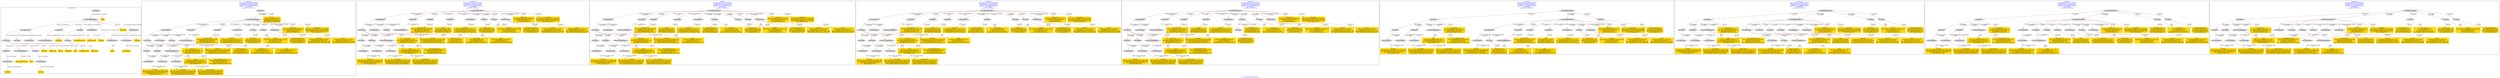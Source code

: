 digraph n0 {
fontcolor="blue"
remincross="true"
label="s23-s-national-portrait-gallery.json"
subgraph cluster_0 {
label="1-correct model"
n2[style="filled",color="white",fillcolor="lightgray",label="E12_Production1"];
n3[style="filled",color="white",fillcolor="lightgray",label="E21_Person1"];
n4[style="filled",color="white",fillcolor="lightgray",label="E55_Type2"];
n5[style="filled",color="white",fillcolor="lightgray",label="E52_Time-Span3"];
n6[style="filled",color="white",fillcolor="lightgray",label="E69_Death1"];
n7[style="filled",color="white",fillcolor="lightgray",label="E82_Actor_Appellation1"];
n8[style="filled",color="white",fillcolor="lightgray",label="E67_Birth1"];
n9[shape="plaintext",style="filled",fillcolor="gold",label="Artist_URI"];
n10[style="filled",color="white",fillcolor="lightgray",label="E21_Person2"];
n11[style="filled",color="white",fillcolor="lightgray",label="E82_Actor_Appellation2"];
n12[shape="plaintext",style="filled",fillcolor="gold",label="Description"];
n13[style="filled",color="white",fillcolor="lightgray",label="E22_Man-Made_Object1"];
n14[style="filled",color="white",fillcolor="lightgray",label="E55_Type3"];
n15[style="filled",color="white",fillcolor="lightgray",label="E54_Dimension1"];
n16[style="filled",color="white",fillcolor="lightgray",label="E40_Legal_Body1"];
n17[shape="plaintext",style="filled",fillcolor="gold",label="Object_URI"];
n18[style="filled",color="white",fillcolor="lightgray",label="E38_Image1"];
n19[shape="plaintext",style="filled",fillcolor="gold",label="Image"];
n20[shape="plaintext",style="filled",fillcolor="gold",label="Owner"];
n21[style="filled",color="white",fillcolor="lightgray",label="E52_Time-Span1"];
n22[shape="plaintext",style="filled",fillcolor="gold",label="BornDate"];
n23[style="filled",color="white",fillcolor="lightgray",label="E52_Time-Span2"];
n24[shape="plaintext",style="filled",fillcolor="gold",label="deathDate"];
n25[shape="plaintext",style="filled",fillcolor="gold",label="DateOfWork"];
n26[style="filled",color="white",fillcolor="lightgray",label="E52_Time-Span4"];
n27[shape="plaintext",style="filled",fillcolor="gold",label="AquisitionDate"];
n28[shape="plaintext",style="filled",fillcolor="gold",label="Dimension"];
n29[style="filled",color="white",fillcolor="lightgray",label="E55_Type1"];
n30[shape="plaintext",style="filled",fillcolor="gold",label="Classification_URI"];
n31[shape="plaintext",style="filled",fillcolor="gold",label="Classification"];
n32[shape="plaintext",style="filled",fillcolor="gold",label="Medium_URI"];
n33[shape="plaintext",style="filled",fillcolor="gold",label="Medium"];
n34[shape="plaintext",style="filled",fillcolor="gold",label="Subclassification_URI"];
n35[shape="plaintext",style="filled",fillcolor="gold",label="Subclassification"];
n36[shape="plaintext",style="filled",fillcolor="gold",label="Artist_Appellation_URI"];
n37[shape="plaintext",style="filled",fillcolor="gold",label="Artist"];
n38[shape="plaintext",style="filled",fillcolor="gold",label="values"];
n39[style="filled",color="white",fillcolor="lightgray",label="E8_Acquisition1"];
n40[shape="plaintext",style="filled",fillcolor="gold",label="CreditLine"];
}
subgraph cluster_1 {
label="candidate 0\nlink coherence:0.8157894736842105\nnode coherence:0.8571428571428571\nconfidence:0.47755613310839073\nmapping score:0.4865663300837493\ncost:37.99787\n-precision:0.76-recall:0.74"
n42[style="filled",color="white",fillcolor="lightgray",label="E12_Production1"];
n43[style="filled",color="white",fillcolor="lightgray",label="E21_Person1"];
n44[style="filled",color="white",fillcolor="lightgray",label="E52_Time-Span2"];
n45[style="filled",color="white",fillcolor="lightgray",label="E55_Type1"];
n46[style="filled",color="white",fillcolor="lightgray",label="E67_Birth1"];
n47[style="filled",color="white",fillcolor="lightgray",label="E69_Death1"];
n48[style="filled",color="white",fillcolor="lightgray",label="E82_Actor_Appellation1"];
n49[style="filled",color="white",fillcolor="lightgray",label="E21_Person2"];
n50[style="filled",color="white",fillcolor="lightgray",label="E82_Actor_Appellation2"];
n51[style="filled",color="white",fillcolor="lightgray",label="E22_Man-Made_Object1"];
n52[style="filled",color="white",fillcolor="lightgray",label="E30_Right1"];
n53[style="filled",color="white",fillcolor="lightgray",label="E54_Dimension1"];
n54[style="filled",color="white",fillcolor="lightgray",label="E55_Type2"];
n55[style="filled",color="white",fillcolor="lightgray",label="E55_Type3"];
n56[style="filled",color="white",fillcolor="lightgray",label="E8_Acquisition1"];
n57[style="filled",color="white",fillcolor="lightgray",label="E38_Image1"];
n58[style="filled",color="white",fillcolor="lightgray",label="E52_Time-Span1"];
n59[style="filled",color="white",fillcolor="lightgray",label="E52_Time-Span3"];
n60[style="filled",color="white",fillcolor="lightgray",label="E52_Time-Span4"];
n61[shape="plaintext",style="filled",fillcolor="gold",label="Artist\n[E82_Actor_Appellation,label,0.607]\n[E8_Acquisition,P3_has_note,0.141]\n[E22_Man-Made_Object,P3_has_note,0.132]\n[E35_Title,label,0.12]"];
n62[shape="plaintext",style="filled",fillcolor="gold",label="deathDate\n[E52_Time-Span,P82_at_some_time_within,0.456]\n[E52_Time-Span,P82b_end_of_the_end,0.198]\n[E34_Inscription,P3_has_note,0.196]\n[E52_Time-Span,P82a_begin_of_the_begin,0.151]"];
n63[shape="plaintext",style="filled",fillcolor="gold",label="Medium_URI\n[E55_Type,classLink,0.425]\n[E57_Material,classLink,0.373]\n[E74_Group,classLink,0.178]\n[E55_Type,label,0.024]"];
n64[shape="plaintext",style="filled",fillcolor="gold",label="Artist_Appellation_URI\n[E82_Actor_Appellation,classLink,0.593]\n[E21_Person,classLink,0.372]\n[E39_Actor,classLink,0.032]\n[E22_Man-Made_Object,P3_has_note,0.003]"];
n65[shape="plaintext",style="filled",fillcolor="gold",label="CreditLine\n[E8_Acquisition,P3_has_note,0.469]\n[E30_Right,P3_has_note,0.258]\n[E33_Linguistic_Object,P3_has_note,0.138]\n[E22_Man-Made_Object,P3_has_note,0.136]"];
n66[shape="plaintext",style="filled",fillcolor="gold",label="BornDate\n[E52_Time-Span,P82_at_some_time_within,0.499]\n[E52_Time-Span,P82a_begin_of_the_begin,0.201]\n[E34_Inscription,P3_has_note,0.174]\n[E35_Title,label,0.126]"];
n67[shape="plaintext",style="filled",fillcolor="gold",label="Artist_URI\n[E21_Person,classLink,0.402]\n[E82_Actor_Appellation,classLink,0.344]\n[E39_Actor,classLink,0.242]\n[E30_Right,P3_has_note,0.012]"];
n68[shape="plaintext",style="filled",fillcolor="gold",label="values\n[E82_Actor_Appellation,label,0.463]\n[E35_Title,label,0.201]\n[E8_Acquisition,P3_has_note,0.174]\n[E22_Man-Made_Object,P3_has_note,0.162]"];
n69[shape="plaintext",style="filled",fillcolor="gold",label="Medium\n[E29_Design_or_Procedure,P3_has_note,0.343]\n[E57_Material,label,0.283]\n[E55_Type,label,0.233]\n[E57_Material,classLink,0.14]"];
n70[shape="plaintext",style="filled",fillcolor="gold",label="Object_URI\n[E22_Man-Made_Object,classLink,0.733]\n[E8_Acquisition,classLink,0.233]\n[E55_Type,label,0.017]\n[E55_Type,classLink,0.017]"];
n71[shape="plaintext",style="filled",fillcolor="gold",label="Classification_URI\n[E55_Type,classLink,0.602]\n[E55_Type,label,0.151]\n[E74_Group,classLink,0.133]\n[E57_Material,classLink,0.114]"];
n72[shape="plaintext",style="filled",fillcolor="gold",label="Dimension\n[E54_Dimension,P3_has_note,0.715]\n[E22_Man-Made_Object,P3_has_note,0.105]\n[E34_Inscription,P3_has_note,0.098]\n[E73_Information_Object,P3_has_note,0.083]"];
n73[shape="plaintext",style="filled",fillcolor="gold",label="Subclassification_URI\n[E55_Type,classLink,0.539]\n[E74_Group,classLink,0.191]\n[E57_Material,classLink,0.165]\n[E55_Type,label,0.105]"];
n74[shape="plaintext",style="filled",fillcolor="gold",label="AquisitionDate\n[E52_Time-Span,P82_at_some_time_within,0.351]\n[E52_Time-Span,P82b_end_of_the_end,0.307]\n[E52_Time-Span,P82a_begin_of_the_begin,0.18]\n[E69_Death,P82_at_some_time_within,0.162]"];
n75[shape="plaintext",style="filled",fillcolor="gold",label="Description\n[E22_Man-Made_Object,P3_has_note,0.308]\n[E73_Information_Object,P3_has_note,0.284]\n[E33_Linguistic_Object,P3_has_note,0.278]\n[E35_Title,label,0.13]"];
n76[shape="plaintext",style="filled",fillcolor="gold",label="DateOfWork\n[E52_Time-Span,P82_at_some_time_within,0.426]\n[E52_Time-Span,P82a_begin_of_the_begin,0.293]\n[E52_Time-Span,P82b_end_of_the_end,0.215]\n[E33_Linguistic_Object,P3_has_note,0.066]"];
n77[shape="plaintext",style="filled",fillcolor="gold",label="Subclassification\n[E22_Man-Made_Object,classLink,0.494]\n[E30_Right,P3_has_note,0.244]\n[E38_Image,classLink,0.152]\n[E33_Linguistic_Object,P3_has_note,0.11]"];
n78[shape="plaintext",style="filled",fillcolor="gold",label="Classification\n[E55_Type,classLink,0.344]\n[E55_Type,label,0.344]\n[E21_Person,P3_has_note,0.189]\n[E33_Linguistic_Object,P3_has_note,0.123]"];
n79[shape="plaintext",style="filled",fillcolor="gold",label="Owner\n[E8_Acquisition,P3_has_note,0.478]\n[E30_Right,P3_has_note,0.212]\n[E33_Linguistic_Object,P3_has_note,0.163]\n[E22_Man-Made_Object,P3_has_note,0.147]"];
n80[shape="plaintext",style="filled",fillcolor="gold",label="Image\n[E38_Image,classLink,0.665]\n[E53_Place,classLink,0.134]\n[E8_Acquisition,classLink,0.112]\n[E78_Collection,classLink,0.09]"];
}
subgraph cluster_2 {
label="candidate 1\nlink coherence:0.7894736842105263\nnode coherence:0.8571428571428571\nconfidence:0.47755613310839073\nmapping score:0.4865663300837493\ncost:37.99804\n-precision:0.74-recall:0.72"
n82[style="filled",color="white",fillcolor="lightgray",label="E12_Production1"];
n83[style="filled",color="white",fillcolor="lightgray",label="E21_Person1"];
n84[style="filled",color="white",fillcolor="lightgray",label="E52_Time-Span2"];
n85[style="filled",color="white",fillcolor="lightgray",label="E55_Type1"];
n86[style="filled",color="white",fillcolor="lightgray",label="E67_Birth1"];
n87[style="filled",color="white",fillcolor="lightgray",label="E69_Death1"];
n88[style="filled",color="white",fillcolor="lightgray",label="E82_Actor_Appellation1"];
n89[style="filled",color="white",fillcolor="lightgray",label="E21_Person2"];
n90[style="filled",color="white",fillcolor="lightgray",label="E82_Actor_Appellation2"];
n91[style="filled",color="white",fillcolor="lightgray",label="E22_Man-Made_Object1"];
n92[style="filled",color="white",fillcolor="lightgray",label="E30_Right1"];
n93[style="filled",color="white",fillcolor="lightgray",label="E38_Image1"];
n94[style="filled",color="white",fillcolor="lightgray",label="E54_Dimension1"];
n95[style="filled",color="white",fillcolor="lightgray",label="E55_Type2"];
n96[style="filled",color="white",fillcolor="lightgray",label="E55_Type3"];
n97[style="filled",color="white",fillcolor="lightgray",label="E8_Acquisition1"];
n98[style="filled",color="white",fillcolor="lightgray",label="E52_Time-Span1"];
n99[style="filled",color="white",fillcolor="lightgray",label="E52_Time-Span3"];
n100[style="filled",color="white",fillcolor="lightgray",label="E52_Time-Span4"];
n101[shape="plaintext",style="filled",fillcolor="gold",label="Artist\n[E82_Actor_Appellation,label,0.607]\n[E8_Acquisition,P3_has_note,0.141]\n[E22_Man-Made_Object,P3_has_note,0.132]\n[E35_Title,label,0.12]"];
n102[shape="plaintext",style="filled",fillcolor="gold",label="deathDate\n[E52_Time-Span,P82_at_some_time_within,0.456]\n[E52_Time-Span,P82b_end_of_the_end,0.198]\n[E34_Inscription,P3_has_note,0.196]\n[E52_Time-Span,P82a_begin_of_the_begin,0.151]"];
n103[shape="plaintext",style="filled",fillcolor="gold",label="Medium_URI\n[E55_Type,classLink,0.425]\n[E57_Material,classLink,0.373]\n[E74_Group,classLink,0.178]\n[E55_Type,label,0.024]"];
n104[shape="plaintext",style="filled",fillcolor="gold",label="Artist_Appellation_URI\n[E82_Actor_Appellation,classLink,0.593]\n[E21_Person,classLink,0.372]\n[E39_Actor,classLink,0.032]\n[E22_Man-Made_Object,P3_has_note,0.003]"];
n105[shape="plaintext",style="filled",fillcolor="gold",label="CreditLine\n[E8_Acquisition,P3_has_note,0.469]\n[E30_Right,P3_has_note,0.258]\n[E33_Linguistic_Object,P3_has_note,0.138]\n[E22_Man-Made_Object,P3_has_note,0.136]"];
n106[shape="plaintext",style="filled",fillcolor="gold",label="BornDate\n[E52_Time-Span,P82_at_some_time_within,0.499]\n[E52_Time-Span,P82a_begin_of_the_begin,0.201]\n[E34_Inscription,P3_has_note,0.174]\n[E35_Title,label,0.126]"];
n107[shape="plaintext",style="filled",fillcolor="gold",label="Artist_URI\n[E21_Person,classLink,0.402]\n[E82_Actor_Appellation,classLink,0.344]\n[E39_Actor,classLink,0.242]\n[E30_Right,P3_has_note,0.012]"];
n108[shape="plaintext",style="filled",fillcolor="gold",label="values\n[E82_Actor_Appellation,label,0.463]\n[E35_Title,label,0.201]\n[E8_Acquisition,P3_has_note,0.174]\n[E22_Man-Made_Object,P3_has_note,0.162]"];
n109[shape="plaintext",style="filled",fillcolor="gold",label="Medium\n[E29_Design_or_Procedure,P3_has_note,0.343]\n[E57_Material,label,0.283]\n[E55_Type,label,0.233]\n[E57_Material,classLink,0.14]"];
n110[shape="plaintext",style="filled",fillcolor="gold",label="Object_URI\n[E22_Man-Made_Object,classLink,0.733]\n[E8_Acquisition,classLink,0.233]\n[E55_Type,label,0.017]\n[E55_Type,classLink,0.017]"];
n111[shape="plaintext",style="filled",fillcolor="gold",label="Classification_URI\n[E55_Type,classLink,0.602]\n[E55_Type,label,0.151]\n[E74_Group,classLink,0.133]\n[E57_Material,classLink,0.114]"];
n112[shape="plaintext",style="filled",fillcolor="gold",label="Dimension\n[E54_Dimension,P3_has_note,0.715]\n[E22_Man-Made_Object,P3_has_note,0.105]\n[E34_Inscription,P3_has_note,0.098]\n[E73_Information_Object,P3_has_note,0.083]"];
n113[shape="plaintext",style="filled",fillcolor="gold",label="Subclassification_URI\n[E55_Type,classLink,0.539]\n[E74_Group,classLink,0.191]\n[E57_Material,classLink,0.165]\n[E55_Type,label,0.105]"];
n114[shape="plaintext",style="filled",fillcolor="gold",label="AquisitionDate\n[E52_Time-Span,P82_at_some_time_within,0.351]\n[E52_Time-Span,P82b_end_of_the_end,0.307]\n[E52_Time-Span,P82a_begin_of_the_begin,0.18]\n[E69_Death,P82_at_some_time_within,0.162]"];
n115[shape="plaintext",style="filled",fillcolor="gold",label="Description\n[E22_Man-Made_Object,P3_has_note,0.308]\n[E73_Information_Object,P3_has_note,0.284]\n[E33_Linguistic_Object,P3_has_note,0.278]\n[E35_Title,label,0.13]"];
n116[shape="plaintext",style="filled",fillcolor="gold",label="DateOfWork\n[E52_Time-Span,P82_at_some_time_within,0.426]\n[E52_Time-Span,P82a_begin_of_the_begin,0.293]\n[E52_Time-Span,P82b_end_of_the_end,0.215]\n[E33_Linguistic_Object,P3_has_note,0.066]"];
n117[shape="plaintext",style="filled",fillcolor="gold",label="Subclassification\n[E22_Man-Made_Object,classLink,0.494]\n[E30_Right,P3_has_note,0.244]\n[E38_Image,classLink,0.152]\n[E33_Linguistic_Object,P3_has_note,0.11]"];
n118[shape="plaintext",style="filled",fillcolor="gold",label="Classification\n[E55_Type,classLink,0.344]\n[E55_Type,label,0.344]\n[E21_Person,P3_has_note,0.189]\n[E33_Linguistic_Object,P3_has_note,0.123]"];
n119[shape="plaintext",style="filled",fillcolor="gold",label="Owner\n[E8_Acquisition,P3_has_note,0.478]\n[E30_Right,P3_has_note,0.212]\n[E33_Linguistic_Object,P3_has_note,0.163]\n[E22_Man-Made_Object,P3_has_note,0.147]"];
n120[shape="plaintext",style="filled",fillcolor="gold",label="Image\n[E38_Image,classLink,0.665]\n[E53_Place,classLink,0.134]\n[E8_Acquisition,classLink,0.112]\n[E78_Collection,classLink,0.09]"];
}
subgraph cluster_3 {
label="candidate 2\nlink coherence:0.7631578947368421\nnode coherence:0.8571428571428571\nconfidence:0.47755613310839073\nmapping score:0.4865663300837493\ncost:37.99814\n-precision:0.74-recall:0.72"
n122[style="filled",color="white",fillcolor="lightgray",label="E12_Production1"];
n123[style="filled",color="white",fillcolor="lightgray",label="E21_Person1"];
n124[style="filled",color="white",fillcolor="lightgray",label="E52_Time-Span2"];
n125[style="filled",color="white",fillcolor="lightgray",label="E67_Birth1"];
n126[style="filled",color="white",fillcolor="lightgray",label="E69_Death1"];
n127[style="filled",color="white",fillcolor="lightgray",label="E82_Actor_Appellation1"];
n128[style="filled",color="white",fillcolor="lightgray",label="E21_Person2"];
n129[style="filled",color="white",fillcolor="lightgray",label="E82_Actor_Appellation2"];
n130[style="filled",color="white",fillcolor="lightgray",label="E22_Man-Made_Object1"];
n131[style="filled",color="white",fillcolor="lightgray",label="E30_Right1"];
n132[style="filled",color="white",fillcolor="lightgray",label="E38_Image1"];
n133[style="filled",color="white",fillcolor="lightgray",label="E54_Dimension1"];
n134[style="filled",color="white",fillcolor="lightgray",label="E55_Type1"];
n135[style="filled",color="white",fillcolor="lightgray",label="E55_Type2"];
n136[style="filled",color="white",fillcolor="lightgray",label="E55_Type3"];
n137[style="filled",color="white",fillcolor="lightgray",label="E8_Acquisition1"];
n138[style="filled",color="white",fillcolor="lightgray",label="E52_Time-Span1"];
n139[style="filled",color="white",fillcolor="lightgray",label="E52_Time-Span3"];
n140[style="filled",color="white",fillcolor="lightgray",label="E52_Time-Span4"];
n141[shape="plaintext",style="filled",fillcolor="gold",label="Artist\n[E82_Actor_Appellation,label,0.607]\n[E8_Acquisition,P3_has_note,0.141]\n[E22_Man-Made_Object,P3_has_note,0.132]\n[E35_Title,label,0.12]"];
n142[shape="plaintext",style="filled",fillcolor="gold",label="deathDate\n[E52_Time-Span,P82_at_some_time_within,0.456]\n[E52_Time-Span,P82b_end_of_the_end,0.198]\n[E34_Inscription,P3_has_note,0.196]\n[E52_Time-Span,P82a_begin_of_the_begin,0.151]"];
n143[shape="plaintext",style="filled",fillcolor="gold",label="Medium_URI\n[E55_Type,classLink,0.425]\n[E57_Material,classLink,0.373]\n[E74_Group,classLink,0.178]\n[E55_Type,label,0.024]"];
n144[shape="plaintext",style="filled",fillcolor="gold",label="Artist_Appellation_URI\n[E82_Actor_Appellation,classLink,0.593]\n[E21_Person,classLink,0.372]\n[E39_Actor,classLink,0.032]\n[E22_Man-Made_Object,P3_has_note,0.003]"];
n145[shape="plaintext",style="filled",fillcolor="gold",label="CreditLine\n[E8_Acquisition,P3_has_note,0.469]\n[E30_Right,P3_has_note,0.258]\n[E33_Linguistic_Object,P3_has_note,0.138]\n[E22_Man-Made_Object,P3_has_note,0.136]"];
n146[shape="plaintext",style="filled",fillcolor="gold",label="BornDate\n[E52_Time-Span,P82_at_some_time_within,0.499]\n[E52_Time-Span,P82a_begin_of_the_begin,0.201]\n[E34_Inscription,P3_has_note,0.174]\n[E35_Title,label,0.126]"];
n147[shape="plaintext",style="filled",fillcolor="gold",label="Artist_URI\n[E21_Person,classLink,0.402]\n[E82_Actor_Appellation,classLink,0.344]\n[E39_Actor,classLink,0.242]\n[E30_Right,P3_has_note,0.012]"];
n148[shape="plaintext",style="filled",fillcolor="gold",label="values\n[E82_Actor_Appellation,label,0.463]\n[E35_Title,label,0.201]\n[E8_Acquisition,P3_has_note,0.174]\n[E22_Man-Made_Object,P3_has_note,0.162]"];
n149[shape="plaintext",style="filled",fillcolor="gold",label="Medium\n[E29_Design_or_Procedure,P3_has_note,0.343]\n[E57_Material,label,0.283]\n[E55_Type,label,0.233]\n[E57_Material,classLink,0.14]"];
n150[shape="plaintext",style="filled",fillcolor="gold",label="Object_URI\n[E22_Man-Made_Object,classLink,0.733]\n[E8_Acquisition,classLink,0.233]\n[E55_Type,label,0.017]\n[E55_Type,classLink,0.017]"];
n151[shape="plaintext",style="filled",fillcolor="gold",label="Classification_URI\n[E55_Type,classLink,0.602]\n[E55_Type,label,0.151]\n[E74_Group,classLink,0.133]\n[E57_Material,classLink,0.114]"];
n152[shape="plaintext",style="filled",fillcolor="gold",label="Dimension\n[E54_Dimension,P3_has_note,0.715]\n[E22_Man-Made_Object,P3_has_note,0.105]\n[E34_Inscription,P3_has_note,0.098]\n[E73_Information_Object,P3_has_note,0.083]"];
n153[shape="plaintext",style="filled",fillcolor="gold",label="Subclassification_URI\n[E55_Type,classLink,0.539]\n[E74_Group,classLink,0.191]\n[E57_Material,classLink,0.165]\n[E55_Type,label,0.105]"];
n154[shape="plaintext",style="filled",fillcolor="gold",label="AquisitionDate\n[E52_Time-Span,P82_at_some_time_within,0.351]\n[E52_Time-Span,P82b_end_of_the_end,0.307]\n[E52_Time-Span,P82a_begin_of_the_begin,0.18]\n[E69_Death,P82_at_some_time_within,0.162]"];
n155[shape="plaintext",style="filled",fillcolor="gold",label="Description\n[E22_Man-Made_Object,P3_has_note,0.308]\n[E73_Information_Object,P3_has_note,0.284]\n[E33_Linguistic_Object,P3_has_note,0.278]\n[E35_Title,label,0.13]"];
n156[shape="plaintext",style="filled",fillcolor="gold",label="DateOfWork\n[E52_Time-Span,P82_at_some_time_within,0.426]\n[E52_Time-Span,P82a_begin_of_the_begin,0.293]\n[E52_Time-Span,P82b_end_of_the_end,0.215]\n[E33_Linguistic_Object,P3_has_note,0.066]"];
n157[shape="plaintext",style="filled",fillcolor="gold",label="Subclassification\n[E22_Man-Made_Object,classLink,0.494]\n[E30_Right,P3_has_note,0.244]\n[E38_Image,classLink,0.152]\n[E33_Linguistic_Object,P3_has_note,0.11]"];
n158[shape="plaintext",style="filled",fillcolor="gold",label="Classification\n[E55_Type,classLink,0.344]\n[E55_Type,label,0.344]\n[E21_Person,P3_has_note,0.189]\n[E33_Linguistic_Object,P3_has_note,0.123]"];
n159[shape="plaintext",style="filled",fillcolor="gold",label="Owner\n[E8_Acquisition,P3_has_note,0.478]\n[E30_Right,P3_has_note,0.212]\n[E33_Linguistic_Object,P3_has_note,0.163]\n[E22_Man-Made_Object,P3_has_note,0.147]"];
n160[shape="plaintext",style="filled",fillcolor="gold",label="Image\n[E38_Image,classLink,0.665]\n[E53_Place,classLink,0.134]\n[E8_Acquisition,classLink,0.112]\n[E78_Collection,classLink,0.09]"];
}
subgraph cluster_4 {
label="candidate 3\nlink coherence:0.7631578947368421\nnode coherence:0.8571428571428571\nconfidence:0.47755613310839073\nmapping score:0.4865663300837493\ncost:37.99817\n-precision:0.74-recall:0.72"
n162[style="filled",color="white",fillcolor="lightgray",label="E12_Production1"];
n163[style="filled",color="white",fillcolor="lightgray",label="E21_Person1"];
n164[style="filled",color="white",fillcolor="lightgray",label="E52_Time-Span2"];
n165[style="filled",color="white",fillcolor="lightgray",label="E67_Birth1"];
n166[style="filled",color="white",fillcolor="lightgray",label="E69_Death1"];
n167[style="filled",color="white",fillcolor="lightgray",label="E82_Actor_Appellation1"];
n168[style="filled",color="white",fillcolor="lightgray",label="E21_Person2"];
n169[style="filled",color="white",fillcolor="lightgray",label="E82_Actor_Appellation2"];
n170[style="filled",color="white",fillcolor="lightgray",label="E22_Man-Made_Object1"];
n171[style="filled",color="white",fillcolor="lightgray",label="E30_Right1"];
n172[style="filled",color="white",fillcolor="lightgray",label="E38_Image1"];
n173[style="filled",color="white",fillcolor="lightgray",label="E54_Dimension1"];
n174[style="filled",color="white",fillcolor="lightgray",label="E55_Type1"];
n175[style="filled",color="white",fillcolor="lightgray",label="E55_Type2"];
n176[style="filled",color="white",fillcolor="lightgray",label="E55_Type3"];
n177[style="filled",color="white",fillcolor="lightgray",label="E8_Acquisition1"];
n178[style="filled",color="white",fillcolor="lightgray",label="E52_Time-Span1"];
n179[style="filled",color="white",fillcolor="lightgray",label="E52_Time-Span3"];
n180[style="filled",color="white",fillcolor="lightgray",label="E52_Time-Span4"];
n181[shape="plaintext",style="filled",fillcolor="gold",label="Artist\n[E82_Actor_Appellation,label,0.607]\n[E8_Acquisition,P3_has_note,0.141]\n[E22_Man-Made_Object,P3_has_note,0.132]\n[E35_Title,label,0.12]"];
n182[shape="plaintext",style="filled",fillcolor="gold",label="deathDate\n[E52_Time-Span,P82_at_some_time_within,0.456]\n[E52_Time-Span,P82b_end_of_the_end,0.198]\n[E34_Inscription,P3_has_note,0.196]\n[E52_Time-Span,P82a_begin_of_the_begin,0.151]"];
n183[shape="plaintext",style="filled",fillcolor="gold",label="Medium_URI\n[E55_Type,classLink,0.425]\n[E57_Material,classLink,0.373]\n[E74_Group,classLink,0.178]\n[E55_Type,label,0.024]"];
n184[shape="plaintext",style="filled",fillcolor="gold",label="Artist_Appellation_URI\n[E82_Actor_Appellation,classLink,0.593]\n[E21_Person,classLink,0.372]\n[E39_Actor,classLink,0.032]\n[E22_Man-Made_Object,P3_has_note,0.003]"];
n185[shape="plaintext",style="filled",fillcolor="gold",label="CreditLine\n[E8_Acquisition,P3_has_note,0.469]\n[E30_Right,P3_has_note,0.258]\n[E33_Linguistic_Object,P3_has_note,0.138]\n[E22_Man-Made_Object,P3_has_note,0.136]"];
n186[shape="plaintext",style="filled",fillcolor="gold",label="BornDate\n[E52_Time-Span,P82_at_some_time_within,0.499]\n[E52_Time-Span,P82a_begin_of_the_begin,0.201]\n[E34_Inscription,P3_has_note,0.174]\n[E35_Title,label,0.126]"];
n187[shape="plaintext",style="filled",fillcolor="gold",label="Artist_URI\n[E21_Person,classLink,0.402]\n[E82_Actor_Appellation,classLink,0.344]\n[E39_Actor,classLink,0.242]\n[E30_Right,P3_has_note,0.012]"];
n188[shape="plaintext",style="filled",fillcolor="gold",label="values\n[E82_Actor_Appellation,label,0.463]\n[E35_Title,label,0.201]\n[E8_Acquisition,P3_has_note,0.174]\n[E22_Man-Made_Object,P3_has_note,0.162]"];
n189[shape="plaintext",style="filled",fillcolor="gold",label="Medium\n[E29_Design_or_Procedure,P3_has_note,0.343]\n[E57_Material,label,0.283]\n[E55_Type,label,0.233]\n[E57_Material,classLink,0.14]"];
n190[shape="plaintext",style="filled",fillcolor="gold",label="Object_URI\n[E22_Man-Made_Object,classLink,0.733]\n[E8_Acquisition,classLink,0.233]\n[E55_Type,label,0.017]\n[E55_Type,classLink,0.017]"];
n191[shape="plaintext",style="filled",fillcolor="gold",label="Classification_URI\n[E55_Type,classLink,0.602]\n[E55_Type,label,0.151]\n[E74_Group,classLink,0.133]\n[E57_Material,classLink,0.114]"];
n192[shape="plaintext",style="filled",fillcolor="gold",label="Dimension\n[E54_Dimension,P3_has_note,0.715]\n[E22_Man-Made_Object,P3_has_note,0.105]\n[E34_Inscription,P3_has_note,0.098]\n[E73_Information_Object,P3_has_note,0.083]"];
n193[shape="plaintext",style="filled",fillcolor="gold",label="Subclassification_URI\n[E55_Type,classLink,0.539]\n[E74_Group,classLink,0.191]\n[E57_Material,classLink,0.165]\n[E55_Type,label,0.105]"];
n194[shape="plaintext",style="filled",fillcolor="gold",label="AquisitionDate\n[E52_Time-Span,P82_at_some_time_within,0.351]\n[E52_Time-Span,P82b_end_of_the_end,0.307]\n[E52_Time-Span,P82a_begin_of_the_begin,0.18]\n[E69_Death,P82_at_some_time_within,0.162]"];
n195[shape="plaintext",style="filled",fillcolor="gold",label="Description\n[E22_Man-Made_Object,P3_has_note,0.308]\n[E73_Information_Object,P3_has_note,0.284]\n[E33_Linguistic_Object,P3_has_note,0.278]\n[E35_Title,label,0.13]"];
n196[shape="plaintext",style="filled",fillcolor="gold",label="DateOfWork\n[E52_Time-Span,P82_at_some_time_within,0.426]\n[E52_Time-Span,P82a_begin_of_the_begin,0.293]\n[E52_Time-Span,P82b_end_of_the_end,0.215]\n[E33_Linguistic_Object,P3_has_note,0.066]"];
n197[shape="plaintext",style="filled",fillcolor="gold",label="Subclassification\n[E22_Man-Made_Object,classLink,0.494]\n[E30_Right,P3_has_note,0.244]\n[E38_Image,classLink,0.152]\n[E33_Linguistic_Object,P3_has_note,0.11]"];
n198[shape="plaintext",style="filled",fillcolor="gold",label="Classification\n[E55_Type,classLink,0.344]\n[E55_Type,label,0.344]\n[E21_Person,P3_has_note,0.189]\n[E33_Linguistic_Object,P3_has_note,0.123]"];
n199[shape="plaintext",style="filled",fillcolor="gold",label="Owner\n[E8_Acquisition,P3_has_note,0.478]\n[E30_Right,P3_has_note,0.212]\n[E33_Linguistic_Object,P3_has_note,0.163]\n[E22_Man-Made_Object,P3_has_note,0.147]"];
n200[shape="plaintext",style="filled",fillcolor="gold",label="Image\n[E38_Image,classLink,0.665]\n[E53_Place,classLink,0.134]\n[E8_Acquisition,classLink,0.112]\n[E78_Collection,classLink,0.09]"];
}
subgraph cluster_5 {
label="candidate 4\nlink coherence:0.7631578947368421\nnode coherence:0.8571428571428571\nconfidence:0.47755613310839073\nmapping score:0.4865663300837493\ncost:136.99814\n-precision:0.71-recall:0.69"
n202[style="filled",color="white",fillcolor="lightgray",label="E12_Production1"];
n203[style="filled",color="white",fillcolor="lightgray",label="E21_Person1"];
n204[style="filled",color="white",fillcolor="lightgray",label="E52_Time-Span2"];
n205[style="filled",color="white",fillcolor="lightgray",label="E67_Birth1"];
n206[style="filled",color="white",fillcolor="lightgray",label="E69_Death1"];
n207[style="filled",color="white",fillcolor="lightgray",label="E82_Actor_Appellation1"];
n208[style="filled",color="white",fillcolor="lightgray",label="E21_Person2"];
n209[style="filled",color="white",fillcolor="lightgray",label="E82_Actor_Appellation2"];
n210[style="filled",color="white",fillcolor="lightgray",label="E22_Man-Made_Object1"];
n211[style="filled",color="white",fillcolor="lightgray",label="E30_Right1"];
n212[style="filled",color="white",fillcolor="lightgray",label="E38_Image1"];
n213[style="filled",color="white",fillcolor="lightgray",label="E54_Dimension1"];
n214[style="filled",color="white",fillcolor="lightgray",label="E55_Type1"];
n215[style="filled",color="white",fillcolor="lightgray",label="E55_Type2"];
n216[style="filled",color="white",fillcolor="lightgray",label="E8_Acquisition1"];
n217[style="filled",color="white",fillcolor="lightgray",label="E52_Time-Span1"];
n218[style="filled",color="white",fillcolor="lightgray",label="E52_Time-Span3"];
n219[style="filled",color="white",fillcolor="lightgray",label="E52_Time-Span4"];
n220[style="filled",color="white",fillcolor="lightgray",label="E55_Type4"];
n221[shape="plaintext",style="filled",fillcolor="gold",label="Artist\n[E82_Actor_Appellation,label,0.607]\n[E8_Acquisition,P3_has_note,0.141]\n[E22_Man-Made_Object,P3_has_note,0.132]\n[E35_Title,label,0.12]"];
n222[shape="plaintext",style="filled",fillcolor="gold",label="deathDate\n[E52_Time-Span,P82_at_some_time_within,0.456]\n[E52_Time-Span,P82b_end_of_the_end,0.198]\n[E34_Inscription,P3_has_note,0.196]\n[E52_Time-Span,P82a_begin_of_the_begin,0.151]"];
n223[shape="plaintext",style="filled",fillcolor="gold",label="Medium_URI\n[E55_Type,classLink,0.425]\n[E57_Material,classLink,0.373]\n[E74_Group,classLink,0.178]\n[E55_Type,label,0.024]"];
n224[shape="plaintext",style="filled",fillcolor="gold",label="Subclassification_URI\n[E55_Type,classLink,0.539]\n[E74_Group,classLink,0.191]\n[E57_Material,classLink,0.165]\n[E55_Type,label,0.105]"];
n225[shape="plaintext",style="filled",fillcolor="gold",label="Artist_Appellation_URI\n[E82_Actor_Appellation,classLink,0.593]\n[E21_Person,classLink,0.372]\n[E39_Actor,classLink,0.032]\n[E22_Man-Made_Object,P3_has_note,0.003]"];
n226[shape="plaintext",style="filled",fillcolor="gold",label="CreditLine\n[E8_Acquisition,P3_has_note,0.469]\n[E30_Right,P3_has_note,0.258]\n[E33_Linguistic_Object,P3_has_note,0.138]\n[E22_Man-Made_Object,P3_has_note,0.136]"];
n227[shape="plaintext",style="filled",fillcolor="gold",label="BornDate\n[E52_Time-Span,P82_at_some_time_within,0.499]\n[E52_Time-Span,P82a_begin_of_the_begin,0.201]\n[E34_Inscription,P3_has_note,0.174]\n[E35_Title,label,0.126]"];
n228[shape="plaintext",style="filled",fillcolor="gold",label="Artist_URI\n[E21_Person,classLink,0.402]\n[E82_Actor_Appellation,classLink,0.344]\n[E39_Actor,classLink,0.242]\n[E30_Right,P3_has_note,0.012]"];
n229[shape="plaintext",style="filled",fillcolor="gold",label="values\n[E82_Actor_Appellation,label,0.463]\n[E35_Title,label,0.201]\n[E8_Acquisition,P3_has_note,0.174]\n[E22_Man-Made_Object,P3_has_note,0.162]"];
n230[shape="plaintext",style="filled",fillcolor="gold",label="Medium\n[E29_Design_or_Procedure,P3_has_note,0.343]\n[E57_Material,label,0.283]\n[E55_Type,label,0.233]\n[E57_Material,classLink,0.14]"];
n231[shape="plaintext",style="filled",fillcolor="gold",label="Object_URI\n[E22_Man-Made_Object,classLink,0.733]\n[E8_Acquisition,classLink,0.233]\n[E55_Type,label,0.017]\n[E55_Type,classLink,0.017]"];
n232[shape="plaintext",style="filled",fillcolor="gold",label="Classification_URI\n[E55_Type,classLink,0.602]\n[E55_Type,label,0.151]\n[E74_Group,classLink,0.133]\n[E57_Material,classLink,0.114]"];
n233[shape="plaintext",style="filled",fillcolor="gold",label="Dimension\n[E54_Dimension,P3_has_note,0.715]\n[E22_Man-Made_Object,P3_has_note,0.105]\n[E34_Inscription,P3_has_note,0.098]\n[E73_Information_Object,P3_has_note,0.083]"];
n234[shape="plaintext",style="filled",fillcolor="gold",label="AquisitionDate\n[E52_Time-Span,P82_at_some_time_within,0.351]\n[E52_Time-Span,P82b_end_of_the_end,0.307]\n[E52_Time-Span,P82a_begin_of_the_begin,0.18]\n[E69_Death,P82_at_some_time_within,0.162]"];
n235[shape="plaintext",style="filled",fillcolor="gold",label="Description\n[E22_Man-Made_Object,P3_has_note,0.308]\n[E73_Information_Object,P3_has_note,0.284]\n[E33_Linguistic_Object,P3_has_note,0.278]\n[E35_Title,label,0.13]"];
n236[shape="plaintext",style="filled",fillcolor="gold",label="DateOfWork\n[E52_Time-Span,P82_at_some_time_within,0.426]\n[E52_Time-Span,P82a_begin_of_the_begin,0.293]\n[E52_Time-Span,P82b_end_of_the_end,0.215]\n[E33_Linguistic_Object,P3_has_note,0.066]"];
n237[shape="plaintext",style="filled",fillcolor="gold",label="Subclassification\n[E22_Man-Made_Object,classLink,0.494]\n[E30_Right,P3_has_note,0.244]\n[E38_Image,classLink,0.152]\n[E33_Linguistic_Object,P3_has_note,0.11]"];
n238[shape="plaintext",style="filled",fillcolor="gold",label="Classification\n[E55_Type,classLink,0.344]\n[E55_Type,label,0.344]\n[E21_Person,P3_has_note,0.189]\n[E33_Linguistic_Object,P3_has_note,0.123]"];
n239[shape="plaintext",style="filled",fillcolor="gold",label="Owner\n[E8_Acquisition,P3_has_note,0.478]\n[E30_Right,P3_has_note,0.212]\n[E33_Linguistic_Object,P3_has_note,0.163]\n[E22_Man-Made_Object,P3_has_note,0.147]"];
n240[shape="plaintext",style="filled",fillcolor="gold",label="Image\n[E38_Image,classLink,0.665]\n[E53_Place,classLink,0.134]\n[E8_Acquisition,classLink,0.112]\n[E78_Collection,classLink,0.09]"];
}
subgraph cluster_6 {
label="candidate 5\nlink coherence:0.7435897435897436\nnode coherence:0.8571428571428571\nconfidence:0.47755613310839073\nmapping score:0.4865663300837493\ncost:38.99822\n-precision:0.67-recall:0.67"
n242[style="filled",color="white",fillcolor="lightgray",label="E12_Production1"];
n243[style="filled",color="white",fillcolor="lightgray",label="E52_Time-Span2"];
n244[style="filled",color="white",fillcolor="lightgray",label="E55_Type1"];
n245[style="filled",color="white",fillcolor="lightgray",label="E21_Person1"];
n246[style="filled",color="white",fillcolor="lightgray",label="E67_Birth1"];
n247[style="filled",color="white",fillcolor="lightgray",label="E69_Death1"];
n248[style="filled",color="white",fillcolor="lightgray",label="E82_Actor_Appellation1"];
n249[style="filled",color="white",fillcolor="lightgray",label="E21_Person2"];
n250[style="filled",color="white",fillcolor="lightgray",label="E82_Actor_Appellation2"];
n251[style="filled",color="white",fillcolor="lightgray",label="E22_Man-Made_Object1"];
n252[style="filled",color="white",fillcolor="lightgray",label="E30_Right1"];
n253[style="filled",color="white",fillcolor="lightgray",label="E38_Image1"];
n254[style="filled",color="white",fillcolor="lightgray",label="E54_Dimension1"];
n255[style="filled",color="white",fillcolor="lightgray",label="E55_Type2"];
n256[style="filled",color="white",fillcolor="lightgray",label="E8_Acquisition1"];
n257[style="filled",color="white",fillcolor="lightgray",label="E33_Linguistic_Object2"];
n258[style="filled",color="white",fillcolor="lightgray",label="E55_Type4"];
n259[style="filled",color="white",fillcolor="lightgray",label="E52_Time-Span1"];
n260[style="filled",color="white",fillcolor="lightgray",label="E52_Time-Span3"];
n261[style="filled",color="white",fillcolor="lightgray",label="E52_Time-Span4"];
n262[shape="plaintext",style="filled",fillcolor="gold",label="Artist\n[E82_Actor_Appellation,label,0.607]\n[E8_Acquisition,P3_has_note,0.141]\n[E22_Man-Made_Object,P3_has_note,0.132]\n[E35_Title,label,0.12]"];
n263[shape="plaintext",style="filled",fillcolor="gold",label="deathDate\n[E52_Time-Span,P82_at_some_time_within,0.456]\n[E52_Time-Span,P82b_end_of_the_end,0.198]\n[E34_Inscription,P3_has_note,0.196]\n[E52_Time-Span,P82a_begin_of_the_begin,0.151]"];
n264[shape="plaintext",style="filled",fillcolor="gold",label="Medium_URI\n[E55_Type,classLink,0.425]\n[E57_Material,classLink,0.373]\n[E74_Group,classLink,0.178]\n[E55_Type,label,0.024]"];
n265[shape="plaintext",style="filled",fillcolor="gold",label="Subclassification_URI\n[E55_Type,classLink,0.539]\n[E74_Group,classLink,0.191]\n[E57_Material,classLink,0.165]\n[E55_Type,label,0.105]"];
n266[shape="plaintext",style="filled",fillcolor="gold",label="Artist_Appellation_URI\n[E82_Actor_Appellation,classLink,0.593]\n[E21_Person,classLink,0.372]\n[E39_Actor,classLink,0.032]\n[E22_Man-Made_Object,P3_has_note,0.003]"];
n267[shape="plaintext",style="filled",fillcolor="gold",label="CreditLine\n[E8_Acquisition,P3_has_note,0.469]\n[E30_Right,P3_has_note,0.258]\n[E33_Linguistic_Object,P3_has_note,0.138]\n[E22_Man-Made_Object,P3_has_note,0.136]"];
n268[shape="plaintext",style="filled",fillcolor="gold",label="BornDate\n[E52_Time-Span,P82_at_some_time_within,0.499]\n[E52_Time-Span,P82a_begin_of_the_begin,0.201]\n[E34_Inscription,P3_has_note,0.174]\n[E35_Title,label,0.126]"];
n269[shape="plaintext",style="filled",fillcolor="gold",label="Artist_URI\n[E21_Person,classLink,0.402]\n[E82_Actor_Appellation,classLink,0.344]\n[E39_Actor,classLink,0.242]\n[E30_Right,P3_has_note,0.012]"];
n270[shape="plaintext",style="filled",fillcolor="gold",label="values\n[E82_Actor_Appellation,label,0.463]\n[E35_Title,label,0.201]\n[E8_Acquisition,P3_has_note,0.174]\n[E22_Man-Made_Object,P3_has_note,0.162]"];
n271[shape="plaintext",style="filled",fillcolor="gold",label="Medium\n[E29_Design_or_Procedure,P3_has_note,0.343]\n[E57_Material,label,0.283]\n[E55_Type,label,0.233]\n[E57_Material,classLink,0.14]"];
n272[shape="plaintext",style="filled",fillcolor="gold",label="Object_URI\n[E22_Man-Made_Object,classLink,0.733]\n[E8_Acquisition,classLink,0.233]\n[E55_Type,label,0.017]\n[E55_Type,classLink,0.017]"];
n273[shape="plaintext",style="filled",fillcolor="gold",label="Classification_URI\n[E55_Type,classLink,0.602]\n[E55_Type,label,0.151]\n[E74_Group,classLink,0.133]\n[E57_Material,classLink,0.114]"];
n274[shape="plaintext",style="filled",fillcolor="gold",label="Dimension\n[E54_Dimension,P3_has_note,0.715]\n[E22_Man-Made_Object,P3_has_note,0.105]\n[E34_Inscription,P3_has_note,0.098]\n[E73_Information_Object,P3_has_note,0.083]"];
n275[shape="plaintext",style="filled",fillcolor="gold",label="AquisitionDate\n[E52_Time-Span,P82_at_some_time_within,0.351]\n[E52_Time-Span,P82b_end_of_the_end,0.307]\n[E52_Time-Span,P82a_begin_of_the_begin,0.18]\n[E69_Death,P82_at_some_time_within,0.162]"];
n276[shape="plaintext",style="filled",fillcolor="gold",label="Description\n[E22_Man-Made_Object,P3_has_note,0.308]\n[E73_Information_Object,P3_has_note,0.284]\n[E33_Linguistic_Object,P3_has_note,0.278]\n[E35_Title,label,0.13]"];
n277[shape="plaintext",style="filled",fillcolor="gold",label="DateOfWork\n[E52_Time-Span,P82_at_some_time_within,0.426]\n[E52_Time-Span,P82a_begin_of_the_begin,0.293]\n[E52_Time-Span,P82b_end_of_the_end,0.215]\n[E33_Linguistic_Object,P3_has_note,0.066]"];
n278[shape="plaintext",style="filled",fillcolor="gold",label="Subclassification\n[E22_Man-Made_Object,classLink,0.494]\n[E30_Right,P3_has_note,0.244]\n[E38_Image,classLink,0.152]\n[E33_Linguistic_Object,P3_has_note,0.11]"];
n279[shape="plaintext",style="filled",fillcolor="gold",label="Classification\n[E55_Type,classLink,0.344]\n[E55_Type,label,0.344]\n[E21_Person,P3_has_note,0.189]\n[E33_Linguistic_Object,P3_has_note,0.123]"];
n280[shape="plaintext",style="filled",fillcolor="gold",label="Owner\n[E8_Acquisition,P3_has_note,0.478]\n[E30_Right,P3_has_note,0.212]\n[E33_Linguistic_Object,P3_has_note,0.163]\n[E22_Man-Made_Object,P3_has_note,0.147]"];
n281[shape="plaintext",style="filled",fillcolor="gold",label="Image\n[E38_Image,classLink,0.665]\n[E53_Place,classLink,0.134]\n[E8_Acquisition,classLink,0.112]\n[E78_Collection,classLink,0.09]"];
}
subgraph cluster_7 {
label="candidate 6\nlink coherence:0.717948717948718\nnode coherence:0.8571428571428571\nconfidence:0.47755613310839073\nmapping score:0.4865663300837493\ncost:38.99827\n-precision:0.67-recall:0.67"
n283[style="filled",color="white",fillcolor="lightgray",label="E12_Production1"];
n284[style="filled",color="white",fillcolor="lightgray",label="E52_Time-Span2"];
n285[style="filled",color="white",fillcolor="lightgray",label="E55_Type1"];
n286[style="filled",color="white",fillcolor="lightgray",label="E21_Person1"];
n287[style="filled",color="white",fillcolor="lightgray",label="E67_Birth1"];
n288[style="filled",color="white",fillcolor="lightgray",label="E69_Death1"];
n289[style="filled",color="white",fillcolor="lightgray",label="E82_Actor_Appellation1"];
n290[style="filled",color="white",fillcolor="lightgray",label="E21_Person2"];
n291[style="filled",color="white",fillcolor="lightgray",label="E82_Actor_Appellation2"];
n292[style="filled",color="white",fillcolor="lightgray",label="E22_Man-Made_Object1"];
n293[style="filled",color="white",fillcolor="lightgray",label="E30_Right1"];
n294[style="filled",color="white",fillcolor="lightgray",label="E38_Image1"];
n295[style="filled",color="white",fillcolor="lightgray",label="E54_Dimension1"];
n296[style="filled",color="white",fillcolor="lightgray",label="E8_Acquisition1"];
n297[style="filled",color="white",fillcolor="lightgray",label="E33_Linguistic_Object2"];
n298[style="filled",color="white",fillcolor="lightgray",label="E55_Type2"];
n299[style="filled",color="white",fillcolor="lightgray",label="E55_Type4"];
n300[style="filled",color="white",fillcolor="lightgray",label="E52_Time-Span1"];
n301[style="filled",color="white",fillcolor="lightgray",label="E52_Time-Span3"];
n302[style="filled",color="white",fillcolor="lightgray",label="E52_Time-Span4"];
n303[shape="plaintext",style="filled",fillcolor="gold",label="Artist\n[E82_Actor_Appellation,label,0.607]\n[E8_Acquisition,P3_has_note,0.141]\n[E22_Man-Made_Object,P3_has_note,0.132]\n[E35_Title,label,0.12]"];
n304[shape="plaintext",style="filled",fillcolor="gold",label="deathDate\n[E52_Time-Span,P82_at_some_time_within,0.456]\n[E52_Time-Span,P82b_end_of_the_end,0.198]\n[E34_Inscription,P3_has_note,0.196]\n[E52_Time-Span,P82a_begin_of_the_begin,0.151]"];
n305[shape="plaintext",style="filled",fillcolor="gold",label="Medium_URI\n[E55_Type,classLink,0.425]\n[E57_Material,classLink,0.373]\n[E74_Group,classLink,0.178]\n[E55_Type,label,0.024]"];
n306[shape="plaintext",style="filled",fillcolor="gold",label="Subclassification_URI\n[E55_Type,classLink,0.539]\n[E74_Group,classLink,0.191]\n[E57_Material,classLink,0.165]\n[E55_Type,label,0.105]"];
n307[shape="plaintext",style="filled",fillcolor="gold",label="Artist_Appellation_URI\n[E82_Actor_Appellation,classLink,0.593]\n[E21_Person,classLink,0.372]\n[E39_Actor,classLink,0.032]\n[E22_Man-Made_Object,P3_has_note,0.003]"];
n308[shape="plaintext",style="filled",fillcolor="gold",label="CreditLine\n[E8_Acquisition,P3_has_note,0.469]\n[E30_Right,P3_has_note,0.258]\n[E33_Linguistic_Object,P3_has_note,0.138]\n[E22_Man-Made_Object,P3_has_note,0.136]"];
n309[shape="plaintext",style="filled",fillcolor="gold",label="BornDate\n[E52_Time-Span,P82_at_some_time_within,0.499]\n[E52_Time-Span,P82a_begin_of_the_begin,0.201]\n[E34_Inscription,P3_has_note,0.174]\n[E35_Title,label,0.126]"];
n310[shape="plaintext",style="filled",fillcolor="gold",label="Artist_URI\n[E21_Person,classLink,0.402]\n[E82_Actor_Appellation,classLink,0.344]\n[E39_Actor,classLink,0.242]\n[E30_Right,P3_has_note,0.012]"];
n311[shape="plaintext",style="filled",fillcolor="gold",label="values\n[E82_Actor_Appellation,label,0.463]\n[E35_Title,label,0.201]\n[E8_Acquisition,P3_has_note,0.174]\n[E22_Man-Made_Object,P3_has_note,0.162]"];
n312[shape="plaintext",style="filled",fillcolor="gold",label="Medium\n[E29_Design_or_Procedure,P3_has_note,0.343]\n[E57_Material,label,0.283]\n[E55_Type,label,0.233]\n[E57_Material,classLink,0.14]"];
n313[shape="plaintext",style="filled",fillcolor="gold",label="Object_URI\n[E22_Man-Made_Object,classLink,0.733]\n[E8_Acquisition,classLink,0.233]\n[E55_Type,label,0.017]\n[E55_Type,classLink,0.017]"];
n314[shape="plaintext",style="filled",fillcolor="gold",label="Classification_URI\n[E55_Type,classLink,0.602]\n[E55_Type,label,0.151]\n[E74_Group,classLink,0.133]\n[E57_Material,classLink,0.114]"];
n315[shape="plaintext",style="filled",fillcolor="gold",label="Dimension\n[E54_Dimension,P3_has_note,0.715]\n[E22_Man-Made_Object,P3_has_note,0.105]\n[E34_Inscription,P3_has_note,0.098]\n[E73_Information_Object,P3_has_note,0.083]"];
n316[shape="plaintext",style="filled",fillcolor="gold",label="AquisitionDate\n[E52_Time-Span,P82_at_some_time_within,0.351]\n[E52_Time-Span,P82b_end_of_the_end,0.307]\n[E52_Time-Span,P82a_begin_of_the_begin,0.18]\n[E69_Death,P82_at_some_time_within,0.162]"];
n317[shape="plaintext",style="filled",fillcolor="gold",label="Description\n[E22_Man-Made_Object,P3_has_note,0.308]\n[E73_Information_Object,P3_has_note,0.284]\n[E33_Linguistic_Object,P3_has_note,0.278]\n[E35_Title,label,0.13]"];
n318[shape="plaintext",style="filled",fillcolor="gold",label="DateOfWork\n[E52_Time-Span,P82_at_some_time_within,0.426]\n[E52_Time-Span,P82a_begin_of_the_begin,0.293]\n[E52_Time-Span,P82b_end_of_the_end,0.215]\n[E33_Linguistic_Object,P3_has_note,0.066]"];
n319[shape="plaintext",style="filled",fillcolor="gold",label="Subclassification\n[E22_Man-Made_Object,classLink,0.494]\n[E30_Right,P3_has_note,0.244]\n[E38_Image,classLink,0.152]\n[E33_Linguistic_Object,P3_has_note,0.11]"];
n320[shape="plaintext",style="filled",fillcolor="gold",label="Classification\n[E55_Type,classLink,0.344]\n[E55_Type,label,0.344]\n[E21_Person,P3_has_note,0.189]\n[E33_Linguistic_Object,P3_has_note,0.123]"];
n321[shape="plaintext",style="filled",fillcolor="gold",label="Owner\n[E8_Acquisition,P3_has_note,0.478]\n[E30_Right,P3_has_note,0.212]\n[E33_Linguistic_Object,P3_has_note,0.163]\n[E22_Man-Made_Object,P3_has_note,0.147]"];
n322[shape="plaintext",style="filled",fillcolor="gold",label="Image\n[E38_Image,classLink,0.665]\n[E53_Place,classLink,0.134]\n[E8_Acquisition,classLink,0.112]\n[E78_Collection,classLink,0.09]"];
}
subgraph cluster_8 {
label="candidate 7\nlink coherence:0.717948717948718\nnode coherence:0.8571428571428571\nconfidence:0.47755613310839073\nmapping score:0.4865663300837493\ncost:38.99835\n-precision:0.67-recall:0.67"
n324[style="filled",color="white",fillcolor="lightgray",label="E12_Production1"];
n325[style="filled",color="white",fillcolor="lightgray",label="E52_Time-Span2"];
n326[style="filled",color="white",fillcolor="lightgray",label="E21_Person1"];
n327[style="filled",color="white",fillcolor="lightgray",label="E67_Birth1"];
n328[style="filled",color="white",fillcolor="lightgray",label="E69_Death1"];
n329[style="filled",color="white",fillcolor="lightgray",label="E82_Actor_Appellation1"];
n330[style="filled",color="white",fillcolor="lightgray",label="E21_Person2"];
n331[style="filled",color="white",fillcolor="lightgray",label="E82_Actor_Appellation2"];
n332[style="filled",color="white",fillcolor="lightgray",label="E22_Man-Made_Object1"];
n333[style="filled",color="white",fillcolor="lightgray",label="E30_Right1"];
n334[style="filled",color="white",fillcolor="lightgray",label="E38_Image1"];
n335[style="filled",color="white",fillcolor="lightgray",label="E54_Dimension1"];
n336[style="filled",color="white",fillcolor="lightgray",label="E55_Type2"];
n337[style="filled",color="white",fillcolor="lightgray",label="E8_Acquisition1"];
n338[style="filled",color="white",fillcolor="lightgray",label="E33_Linguistic_Object2"];
n339[style="filled",color="white",fillcolor="lightgray",label="E55_Type1"];
n340[style="filled",color="white",fillcolor="lightgray",label="E55_Type4"];
n341[style="filled",color="white",fillcolor="lightgray",label="E52_Time-Span1"];
n342[style="filled",color="white",fillcolor="lightgray",label="E52_Time-Span3"];
n343[style="filled",color="white",fillcolor="lightgray",label="E52_Time-Span4"];
n344[shape="plaintext",style="filled",fillcolor="gold",label="Artist\n[E82_Actor_Appellation,label,0.607]\n[E8_Acquisition,P3_has_note,0.141]\n[E22_Man-Made_Object,P3_has_note,0.132]\n[E35_Title,label,0.12]"];
n345[shape="plaintext",style="filled",fillcolor="gold",label="deathDate\n[E52_Time-Span,P82_at_some_time_within,0.456]\n[E52_Time-Span,P82b_end_of_the_end,0.198]\n[E34_Inscription,P3_has_note,0.196]\n[E52_Time-Span,P82a_begin_of_the_begin,0.151]"];
n346[shape="plaintext",style="filled",fillcolor="gold",label="Medium_URI\n[E55_Type,classLink,0.425]\n[E57_Material,classLink,0.373]\n[E74_Group,classLink,0.178]\n[E55_Type,label,0.024]"];
n347[shape="plaintext",style="filled",fillcolor="gold",label="Subclassification_URI\n[E55_Type,classLink,0.539]\n[E74_Group,classLink,0.191]\n[E57_Material,classLink,0.165]\n[E55_Type,label,0.105]"];
n348[shape="plaintext",style="filled",fillcolor="gold",label="Artist_Appellation_URI\n[E82_Actor_Appellation,classLink,0.593]\n[E21_Person,classLink,0.372]\n[E39_Actor,classLink,0.032]\n[E22_Man-Made_Object,P3_has_note,0.003]"];
n349[shape="plaintext",style="filled",fillcolor="gold",label="CreditLine\n[E8_Acquisition,P3_has_note,0.469]\n[E30_Right,P3_has_note,0.258]\n[E33_Linguistic_Object,P3_has_note,0.138]\n[E22_Man-Made_Object,P3_has_note,0.136]"];
n350[shape="plaintext",style="filled",fillcolor="gold",label="BornDate\n[E52_Time-Span,P82_at_some_time_within,0.499]\n[E52_Time-Span,P82a_begin_of_the_begin,0.201]\n[E34_Inscription,P3_has_note,0.174]\n[E35_Title,label,0.126]"];
n351[shape="plaintext",style="filled",fillcolor="gold",label="Artist_URI\n[E21_Person,classLink,0.402]\n[E82_Actor_Appellation,classLink,0.344]\n[E39_Actor,classLink,0.242]\n[E30_Right,P3_has_note,0.012]"];
n352[shape="plaintext",style="filled",fillcolor="gold",label="values\n[E82_Actor_Appellation,label,0.463]\n[E35_Title,label,0.201]\n[E8_Acquisition,P3_has_note,0.174]\n[E22_Man-Made_Object,P3_has_note,0.162]"];
n353[shape="plaintext",style="filled",fillcolor="gold",label="Medium\n[E29_Design_or_Procedure,P3_has_note,0.343]\n[E57_Material,label,0.283]\n[E55_Type,label,0.233]\n[E57_Material,classLink,0.14]"];
n354[shape="plaintext",style="filled",fillcolor="gold",label="Object_URI\n[E22_Man-Made_Object,classLink,0.733]\n[E8_Acquisition,classLink,0.233]\n[E55_Type,label,0.017]\n[E55_Type,classLink,0.017]"];
n355[shape="plaintext",style="filled",fillcolor="gold",label="Classification_URI\n[E55_Type,classLink,0.602]\n[E55_Type,label,0.151]\n[E74_Group,classLink,0.133]\n[E57_Material,classLink,0.114]"];
n356[shape="plaintext",style="filled",fillcolor="gold",label="Dimension\n[E54_Dimension,P3_has_note,0.715]\n[E22_Man-Made_Object,P3_has_note,0.105]\n[E34_Inscription,P3_has_note,0.098]\n[E73_Information_Object,P3_has_note,0.083]"];
n357[shape="plaintext",style="filled",fillcolor="gold",label="AquisitionDate\n[E52_Time-Span,P82_at_some_time_within,0.351]\n[E52_Time-Span,P82b_end_of_the_end,0.307]\n[E52_Time-Span,P82a_begin_of_the_begin,0.18]\n[E69_Death,P82_at_some_time_within,0.162]"];
n358[shape="plaintext",style="filled",fillcolor="gold",label="Description\n[E22_Man-Made_Object,P3_has_note,0.308]\n[E73_Information_Object,P3_has_note,0.284]\n[E33_Linguistic_Object,P3_has_note,0.278]\n[E35_Title,label,0.13]"];
n359[shape="plaintext",style="filled",fillcolor="gold",label="DateOfWork\n[E52_Time-Span,P82_at_some_time_within,0.426]\n[E52_Time-Span,P82a_begin_of_the_begin,0.293]\n[E52_Time-Span,P82b_end_of_the_end,0.215]\n[E33_Linguistic_Object,P3_has_note,0.066]"];
n360[shape="plaintext",style="filled",fillcolor="gold",label="Subclassification\n[E22_Man-Made_Object,classLink,0.494]\n[E30_Right,P3_has_note,0.244]\n[E38_Image,classLink,0.152]\n[E33_Linguistic_Object,P3_has_note,0.11]"];
n361[shape="plaintext",style="filled",fillcolor="gold",label="Classification\n[E55_Type,classLink,0.344]\n[E55_Type,label,0.344]\n[E21_Person,P3_has_note,0.189]\n[E33_Linguistic_Object,P3_has_note,0.123]"];
n362[shape="plaintext",style="filled",fillcolor="gold",label="Owner\n[E8_Acquisition,P3_has_note,0.478]\n[E30_Right,P3_has_note,0.212]\n[E33_Linguistic_Object,P3_has_note,0.163]\n[E22_Man-Made_Object,P3_has_note,0.147]"];
n363[shape="plaintext",style="filled",fillcolor="gold",label="Image\n[E38_Image,classLink,0.665]\n[E53_Place,classLink,0.134]\n[E8_Acquisition,classLink,0.112]\n[E78_Collection,classLink,0.09]"];
}
subgraph cluster_9 {
label="candidate 8\nlink coherence:0.6923076923076923\nnode coherence:0.8571428571428571\nconfidence:0.47755613310839073\nmapping score:0.4865663300837493\ncost:38.9984\n-precision:0.67-recall:0.67"
n365[style="filled",color="white",fillcolor="lightgray",label="E12_Production1"];
n366[style="filled",color="white",fillcolor="lightgray",label="E52_Time-Span2"];
n367[style="filled",color="white",fillcolor="lightgray",label="E21_Person1"];
n368[style="filled",color="white",fillcolor="lightgray",label="E67_Birth1"];
n369[style="filled",color="white",fillcolor="lightgray",label="E69_Death1"];
n370[style="filled",color="white",fillcolor="lightgray",label="E82_Actor_Appellation1"];
n371[style="filled",color="white",fillcolor="lightgray",label="E21_Person2"];
n372[style="filled",color="white",fillcolor="lightgray",label="E82_Actor_Appellation2"];
n373[style="filled",color="white",fillcolor="lightgray",label="E22_Man-Made_Object1"];
n374[style="filled",color="white",fillcolor="lightgray",label="E30_Right1"];
n375[style="filled",color="white",fillcolor="lightgray",label="E38_Image1"];
n376[style="filled",color="white",fillcolor="lightgray",label="E54_Dimension1"];
n377[style="filled",color="white",fillcolor="lightgray",label="E8_Acquisition1"];
n378[style="filled",color="white",fillcolor="lightgray",label="E33_Linguistic_Object2"];
n379[style="filled",color="white",fillcolor="lightgray",label="E55_Type1"];
n380[style="filled",color="white",fillcolor="lightgray",label="E55_Type2"];
n381[style="filled",color="white",fillcolor="lightgray",label="E55_Type4"];
n382[style="filled",color="white",fillcolor="lightgray",label="E52_Time-Span1"];
n383[style="filled",color="white",fillcolor="lightgray",label="E52_Time-Span3"];
n384[style="filled",color="white",fillcolor="lightgray",label="E52_Time-Span4"];
n385[shape="plaintext",style="filled",fillcolor="gold",label="Artist\n[E82_Actor_Appellation,label,0.607]\n[E8_Acquisition,P3_has_note,0.141]\n[E22_Man-Made_Object,P3_has_note,0.132]\n[E35_Title,label,0.12]"];
n386[shape="plaintext",style="filled",fillcolor="gold",label="deathDate\n[E52_Time-Span,P82_at_some_time_within,0.456]\n[E52_Time-Span,P82b_end_of_the_end,0.198]\n[E34_Inscription,P3_has_note,0.196]\n[E52_Time-Span,P82a_begin_of_the_begin,0.151]"];
n387[shape="plaintext",style="filled",fillcolor="gold",label="Medium_URI\n[E55_Type,classLink,0.425]\n[E57_Material,classLink,0.373]\n[E74_Group,classLink,0.178]\n[E55_Type,label,0.024]"];
n388[shape="plaintext",style="filled",fillcolor="gold",label="Subclassification_URI\n[E55_Type,classLink,0.539]\n[E74_Group,classLink,0.191]\n[E57_Material,classLink,0.165]\n[E55_Type,label,0.105]"];
n389[shape="plaintext",style="filled",fillcolor="gold",label="Artist_Appellation_URI\n[E82_Actor_Appellation,classLink,0.593]\n[E21_Person,classLink,0.372]\n[E39_Actor,classLink,0.032]\n[E22_Man-Made_Object,P3_has_note,0.003]"];
n390[shape="plaintext",style="filled",fillcolor="gold",label="CreditLine\n[E8_Acquisition,P3_has_note,0.469]\n[E30_Right,P3_has_note,0.258]\n[E33_Linguistic_Object,P3_has_note,0.138]\n[E22_Man-Made_Object,P3_has_note,0.136]"];
n391[shape="plaintext",style="filled",fillcolor="gold",label="BornDate\n[E52_Time-Span,P82_at_some_time_within,0.499]\n[E52_Time-Span,P82a_begin_of_the_begin,0.201]\n[E34_Inscription,P3_has_note,0.174]\n[E35_Title,label,0.126]"];
n392[shape="plaintext",style="filled",fillcolor="gold",label="Artist_URI\n[E21_Person,classLink,0.402]\n[E82_Actor_Appellation,classLink,0.344]\n[E39_Actor,classLink,0.242]\n[E30_Right,P3_has_note,0.012]"];
n393[shape="plaintext",style="filled",fillcolor="gold",label="values\n[E82_Actor_Appellation,label,0.463]\n[E35_Title,label,0.201]\n[E8_Acquisition,P3_has_note,0.174]\n[E22_Man-Made_Object,P3_has_note,0.162]"];
n394[shape="plaintext",style="filled",fillcolor="gold",label="Medium\n[E29_Design_or_Procedure,P3_has_note,0.343]\n[E57_Material,label,0.283]\n[E55_Type,label,0.233]\n[E57_Material,classLink,0.14]"];
n395[shape="plaintext",style="filled",fillcolor="gold",label="Object_URI\n[E22_Man-Made_Object,classLink,0.733]\n[E8_Acquisition,classLink,0.233]\n[E55_Type,label,0.017]\n[E55_Type,classLink,0.017]"];
n396[shape="plaintext",style="filled",fillcolor="gold",label="Classification_URI\n[E55_Type,classLink,0.602]\n[E55_Type,label,0.151]\n[E74_Group,classLink,0.133]\n[E57_Material,classLink,0.114]"];
n397[shape="plaintext",style="filled",fillcolor="gold",label="Dimension\n[E54_Dimension,P3_has_note,0.715]\n[E22_Man-Made_Object,P3_has_note,0.105]\n[E34_Inscription,P3_has_note,0.098]\n[E73_Information_Object,P3_has_note,0.083]"];
n398[shape="plaintext",style="filled",fillcolor="gold",label="AquisitionDate\n[E52_Time-Span,P82_at_some_time_within,0.351]\n[E52_Time-Span,P82b_end_of_the_end,0.307]\n[E52_Time-Span,P82a_begin_of_the_begin,0.18]\n[E69_Death,P82_at_some_time_within,0.162]"];
n399[shape="plaintext",style="filled",fillcolor="gold",label="Description\n[E22_Man-Made_Object,P3_has_note,0.308]\n[E73_Information_Object,P3_has_note,0.284]\n[E33_Linguistic_Object,P3_has_note,0.278]\n[E35_Title,label,0.13]"];
n400[shape="plaintext",style="filled",fillcolor="gold",label="DateOfWork\n[E52_Time-Span,P82_at_some_time_within,0.426]\n[E52_Time-Span,P82a_begin_of_the_begin,0.293]\n[E52_Time-Span,P82b_end_of_the_end,0.215]\n[E33_Linguistic_Object,P3_has_note,0.066]"];
n401[shape="plaintext",style="filled",fillcolor="gold",label="Subclassification\n[E22_Man-Made_Object,classLink,0.494]\n[E30_Right,P3_has_note,0.244]\n[E38_Image,classLink,0.152]\n[E33_Linguistic_Object,P3_has_note,0.11]"];
n402[shape="plaintext",style="filled",fillcolor="gold",label="Classification\n[E55_Type,classLink,0.344]\n[E55_Type,label,0.344]\n[E21_Person,P3_has_note,0.189]\n[E33_Linguistic_Object,P3_has_note,0.123]"];
n403[shape="plaintext",style="filled",fillcolor="gold",label="Owner\n[E8_Acquisition,P3_has_note,0.478]\n[E30_Right,P3_has_note,0.212]\n[E33_Linguistic_Object,P3_has_note,0.163]\n[E22_Man-Made_Object,P3_has_note,0.147]"];
n404[shape="plaintext",style="filled",fillcolor="gold",label="Image\n[E38_Image,classLink,0.665]\n[E53_Place,classLink,0.134]\n[E8_Acquisition,classLink,0.112]\n[E78_Collection,classLink,0.09]"];
}
n2 -> n3[color="brown",fontcolor="black",label="P14_carried_out_by"]
n2 -> n4[color="brown",fontcolor="black",label="P32_used_general_technique"]
n2 -> n5[color="brown",fontcolor="black",label="P4_has_time-span"]
n3 -> n6[color="brown",fontcolor="black",label="P100i_died_in"]
n3 -> n7[color="brown",fontcolor="black",label="P131_is_identified_by"]
n3 -> n8[color="brown",fontcolor="black",label="P98i_was_born"]
n3 -> n9[color="brown",fontcolor="black",label="classLink"]
n10 -> n11[color="brown",fontcolor="black",label="P131_is_identified_by"]
n10 -> n12[color="brown",fontcolor="black",label="P3_has_note"]
n13 -> n2[color="brown",fontcolor="black",label="P108i_was_produced_by"]
n13 -> n14[color="brown",fontcolor="black",label="P2_has_type"]
n13 -> n15[color="brown",fontcolor="black",label="P43_has_dimension"]
n13 -> n16[color="brown",fontcolor="black",label="P51_has_former_or_current_owner"]
n13 -> n10[color="brown",fontcolor="black",label="P62_depicts"]
n13 -> n17[color="brown",fontcolor="black",label="classLink"]
n18 -> n13[color="brown",fontcolor="black",label="P138_represents"]
n18 -> n19[color="brown",fontcolor="black",label="classLink"]
n16 -> n20[color="brown",fontcolor="black",label="label"]
n21 -> n22[color="brown",fontcolor="black",label="P82_at_some_time_within"]
n23 -> n24[color="brown",fontcolor="black",label="P82_at_some_time_within"]
n5 -> n25[color="brown",fontcolor="black",label="P82_at_some_time_within"]
n26 -> n27[color="brown",fontcolor="black",label="P82_at_some_time_within"]
n15 -> n28[color="brown",fontcolor="black",label="P3_has_note"]
n29 -> n30[color="brown",fontcolor="black",label="classLink"]
n29 -> n31[color="brown",fontcolor="black",label="label"]
n4 -> n32[color="brown",fontcolor="black",label="classLink"]
n4 -> n33[color="brown",fontcolor="black",label="label"]
n14 -> n29[color="brown",fontcolor="black",label="P127_has_broader_term"]
n14 -> n34[color="brown",fontcolor="black",label="classLink"]
n14 -> n35[color="brown",fontcolor="black",label="label"]
n8 -> n21[color="brown",fontcolor="black",label="P4_has_time-span"]
n6 -> n23[color="brown",fontcolor="black",label="P4_has_time-span"]
n7 -> n36[color="brown",fontcolor="black",label="classLink"]
n7 -> n37[color="brown",fontcolor="black",label="label"]
n11 -> n38[color="brown",fontcolor="black",label="label"]
n39 -> n16[color="brown",fontcolor="black",label="P22_transferred_title_to"]
n39 -> n40[color="brown",fontcolor="black",label="P3_has_note"]
n39 -> n26[color="brown",fontcolor="black",label="P4_has_time-span"]
n13 -> n39[color="brown",fontcolor="black",label="P24i_changed_ownership_through"]
n42 -> n43[color="brown",fontcolor="black",label="P14_carried_out_by\nw=0.99978"]
n42 -> n44[color="brown",fontcolor="black",label="P4_has_time-span\nw=0.99984"]
n42 -> n45[color="brown",fontcolor="black",label="P32_used_general_technique\nw=0.99987"]
n43 -> n46[color="brown",fontcolor="black",label="P98i_was_born\nw=0.99983"]
n43 -> n47[color="brown",fontcolor="black",label="P100i_died_in\nw=0.99983"]
n43 -> n48[color="brown",fontcolor="black",label="P131_is_identified_by\nw=0.99977"]
n49 -> n50[color="brown",fontcolor="black",label="P131_is_identified_by\nw=1.0"]
n51 -> n42[color="brown",fontcolor="black",label="P108i_was_produced_by\nw=0.99976"]
n51 -> n49[color="brown",fontcolor="black",label="P62_depicts\nw=1.0"]
n51 -> n52[color="brown",fontcolor="black",label="P104_is_subject_to\nw=1.0"]
n51 -> n53[color="brown",fontcolor="black",label="P43_has_dimension\nw=0.99981"]
n51 -> n54[color="brown",fontcolor="black",label="P2_has_type\nw=0.99993"]
n51 -> n55[color="brown",fontcolor="black",label="P2_has_type\nw=1.0"]
n51 -> n56[color="brown",fontcolor="black",label="P24i_changed_ownership_through\nw=0.99984"]
n57 -> n51[color="brown",fontcolor="black",label="P138_represents\nw=0.99983"]
n46 -> n58[color="brown",fontcolor="black",label="P4_has_time-span\nw=0.99989"]
n47 -> n59[color="brown",fontcolor="black",label="P4_has_time-span\nw=0.99989"]
n47 -> n60[color="brown",fontcolor="black",label="P4_has_time-span\nw=1.0"]
n48 -> n61[color="brown",fontcolor="black",label="label\nw=1.0"]
n44 -> n62[color="brown",fontcolor="black",label="P82_at_some_time_within\nw=1.0"]
n54 -> n63[color="brown",fontcolor="black",label="classLink\nw=1.0"]
n48 -> n64[color="brown",fontcolor="black",label="classLink\nw=1.0"]
n56 -> n65[color="brown",fontcolor="black",label="P3_has_note\nw=1.0"]
n58 -> n66[color="brown",fontcolor="black",label="P82_at_some_time_within\nw=1.0"]
n43 -> n67[color="brown",fontcolor="black",label="classLink\nw=1.0"]
n50 -> n68[color="brown",fontcolor="black",label="label\nw=1.0"]
n54 -> n69[color="brown",fontcolor="black",label="label\nw=1.0"]
n51 -> n70[color="brown",fontcolor="black",label="classLink\nw=1.0"]
n45 -> n71[color="brown",fontcolor="black",label="classLink\nw=1.0"]
n53 -> n72[color="brown",fontcolor="black",label="P3_has_note\nw=1.0"]
n55 -> n73[color="brown",fontcolor="black",label="classLink\nw=1.0"]
n60 -> n74[color="brown",fontcolor="black",label="P82_at_some_time_within\nw=1.0"]
n51 -> n75[color="brown",fontcolor="black",label="P3_has_note\nw=1.0"]
n59 -> n76[color="brown",fontcolor="black",label="P82_at_some_time_within\nw=1.0"]
n52 -> n77[color="brown",fontcolor="black",label="P3_has_note\nw=1.0"]
n45 -> n78[color="brown",fontcolor="black",label="label\nw=1.0"]
n56 -> n79[color="brown",fontcolor="black",label="P3_has_note\nw=1.0"]
n57 -> n80[color="brown",fontcolor="black",label="classLink\nw=1.0"]
n82 -> n83[color="brown",fontcolor="black",label="P14_carried_out_by\nw=0.99978"]
n82 -> n84[color="brown",fontcolor="black",label="P4_has_time-span\nw=0.99984"]
n82 -> n85[color="brown",fontcolor="black",label="P32_used_general_technique\nw=0.99987"]
n83 -> n86[color="brown",fontcolor="black",label="P98i_was_born\nw=0.99983"]
n83 -> n87[color="brown",fontcolor="black",label="P100i_died_in\nw=0.99983"]
n83 -> n88[color="brown",fontcolor="black",label="P131_is_identified_by\nw=0.99977"]
n89 -> n90[color="brown",fontcolor="black",label="P131_is_identified_by\nw=1.0"]
n91 -> n82[color="brown",fontcolor="black",label="P108i_was_produced_by\nw=0.99976"]
n91 -> n89[color="brown",fontcolor="black",label="P62_depicts\nw=1.0"]
n91 -> n92[color="brown",fontcolor="black",label="P104_is_subject_to\nw=1.0"]
n91 -> n93[color="brown",fontcolor="black",label="P138i_has_representation\nw=1.0"]
n91 -> n94[color="brown",fontcolor="black",label="P43_has_dimension\nw=0.99981"]
n91 -> n95[color="brown",fontcolor="black",label="P2_has_type\nw=0.99993"]
n91 -> n96[color="brown",fontcolor="black",label="P2_has_type\nw=1.0"]
n91 -> n97[color="brown",fontcolor="black",label="P24i_changed_ownership_through\nw=0.99984"]
n86 -> n98[color="brown",fontcolor="black",label="P4_has_time-span\nw=0.99989"]
n87 -> n99[color="brown",fontcolor="black",label="P4_has_time-span\nw=0.99989"]
n87 -> n100[color="brown",fontcolor="black",label="P4_has_time-span\nw=1.0"]
n88 -> n101[color="brown",fontcolor="black",label="label\nw=1.0"]
n84 -> n102[color="brown",fontcolor="black",label="P82_at_some_time_within\nw=1.0"]
n95 -> n103[color="brown",fontcolor="black",label="classLink\nw=1.0"]
n88 -> n104[color="brown",fontcolor="black",label="classLink\nw=1.0"]
n97 -> n105[color="brown",fontcolor="black",label="P3_has_note\nw=1.0"]
n98 -> n106[color="brown",fontcolor="black",label="P82_at_some_time_within\nw=1.0"]
n83 -> n107[color="brown",fontcolor="black",label="classLink\nw=1.0"]
n90 -> n108[color="brown",fontcolor="black",label="label\nw=1.0"]
n95 -> n109[color="brown",fontcolor="black",label="label\nw=1.0"]
n91 -> n110[color="brown",fontcolor="black",label="classLink\nw=1.0"]
n85 -> n111[color="brown",fontcolor="black",label="classLink\nw=1.0"]
n94 -> n112[color="brown",fontcolor="black",label="P3_has_note\nw=1.0"]
n96 -> n113[color="brown",fontcolor="black",label="classLink\nw=1.0"]
n100 -> n114[color="brown",fontcolor="black",label="P82_at_some_time_within\nw=1.0"]
n91 -> n115[color="brown",fontcolor="black",label="P3_has_note\nw=1.0"]
n99 -> n116[color="brown",fontcolor="black",label="P82_at_some_time_within\nw=1.0"]
n92 -> n117[color="brown",fontcolor="black",label="P3_has_note\nw=1.0"]
n85 -> n118[color="brown",fontcolor="black",label="label\nw=1.0"]
n97 -> n119[color="brown",fontcolor="black",label="P3_has_note\nw=1.0"]
n93 -> n120[color="brown",fontcolor="black",label="classLink\nw=1.0"]
n122 -> n123[color="brown",fontcolor="black",label="P14_carried_out_by\nw=0.99978"]
n122 -> n124[color="brown",fontcolor="black",label="P4_has_time-span\nw=0.99984"]
n123 -> n125[color="brown",fontcolor="black",label="P98i_was_born\nw=0.99983"]
n123 -> n126[color="brown",fontcolor="black",label="P100i_died_in\nw=0.99983"]
n123 -> n127[color="brown",fontcolor="black",label="P131_is_identified_by\nw=0.99977"]
n128 -> n129[color="brown",fontcolor="black",label="P131_is_identified_by\nw=1.0"]
n130 -> n122[color="brown",fontcolor="black",label="P108i_was_produced_by\nw=0.99976"]
n130 -> n128[color="brown",fontcolor="black",label="P62_depicts\nw=1.0"]
n130 -> n131[color="brown",fontcolor="black",label="P104_is_subject_to\nw=1.0"]
n130 -> n132[color="brown",fontcolor="black",label="P138i_has_representation\nw=1.0"]
n130 -> n133[color="brown",fontcolor="black",label="P43_has_dimension\nw=0.99981"]
n130 -> n134[color="brown",fontcolor="black",label="P2_has_type\nw=0.99997"]
n130 -> n135[color="brown",fontcolor="black",label="P2_has_type\nw=0.99993"]
n130 -> n136[color="brown",fontcolor="black",label="P2_has_type\nw=1.0"]
n130 -> n137[color="brown",fontcolor="black",label="P24i_changed_ownership_through\nw=0.99984"]
n125 -> n138[color="brown",fontcolor="black",label="P4_has_time-span\nw=0.99989"]
n126 -> n139[color="brown",fontcolor="black",label="P4_has_time-span\nw=0.99989"]
n126 -> n140[color="brown",fontcolor="black",label="P4_has_time-span\nw=1.0"]
n127 -> n141[color="brown",fontcolor="black",label="label\nw=1.0"]
n124 -> n142[color="brown",fontcolor="black",label="P82_at_some_time_within\nw=1.0"]
n135 -> n143[color="brown",fontcolor="black",label="classLink\nw=1.0"]
n127 -> n144[color="brown",fontcolor="black",label="classLink\nw=1.0"]
n137 -> n145[color="brown",fontcolor="black",label="P3_has_note\nw=1.0"]
n138 -> n146[color="brown",fontcolor="black",label="P82_at_some_time_within\nw=1.0"]
n123 -> n147[color="brown",fontcolor="black",label="classLink\nw=1.0"]
n129 -> n148[color="brown",fontcolor="black",label="label\nw=1.0"]
n135 -> n149[color="brown",fontcolor="black",label="label\nw=1.0"]
n130 -> n150[color="brown",fontcolor="black",label="classLink\nw=1.0"]
n134 -> n151[color="brown",fontcolor="black",label="classLink\nw=1.0"]
n133 -> n152[color="brown",fontcolor="black",label="P3_has_note\nw=1.0"]
n136 -> n153[color="brown",fontcolor="black",label="classLink\nw=1.0"]
n140 -> n154[color="brown",fontcolor="black",label="P82_at_some_time_within\nw=1.0"]
n130 -> n155[color="brown",fontcolor="black",label="P3_has_note\nw=1.0"]
n139 -> n156[color="brown",fontcolor="black",label="P82_at_some_time_within\nw=1.0"]
n131 -> n157[color="brown",fontcolor="black",label="P3_has_note\nw=1.0"]
n134 -> n158[color="brown",fontcolor="black",label="label\nw=1.0"]
n137 -> n159[color="brown",fontcolor="black",label="P3_has_note\nw=1.0"]
n132 -> n160[color="brown",fontcolor="black",label="classLink\nw=1.0"]
n162 -> n163[color="brown",fontcolor="black",label="P14_carried_out_by\nw=0.99978"]
n162 -> n164[color="brown",fontcolor="black",label="P4_has_time-span\nw=0.99984"]
n163 -> n165[color="brown",fontcolor="black",label="P98i_was_born\nw=0.99983"]
n163 -> n166[color="brown",fontcolor="black",label="P100i_died_in\nw=0.99983"]
n163 -> n167[color="brown",fontcolor="black",label="P131_is_identified_by\nw=0.99977"]
n168 -> n169[color="brown",fontcolor="black",label="P131_is_identified_by\nw=1.0"]
n170 -> n162[color="brown",fontcolor="black",label="P108i_was_produced_by\nw=0.99976"]
n170 -> n168[color="brown",fontcolor="black",label="P62_depicts\nw=1.0"]
n170 -> n171[color="brown",fontcolor="black",label="P104_is_subject_to\nw=1.0"]
n170 -> n172[color="brown",fontcolor="black",label="P138i_has_representation\nw=1.0"]
n170 -> n173[color="brown",fontcolor="black",label="P43_has_dimension\nw=0.99981"]
n170 -> n174[color="brown",fontcolor="black",label="P32_used_general_technique\nw=1.0"]
n170 -> n175[color="brown",fontcolor="black",label="P2_has_type\nw=0.99993"]
n170 -> n176[color="brown",fontcolor="black",label="P2_has_type\nw=1.0"]
n170 -> n177[color="brown",fontcolor="black",label="P24i_changed_ownership_through\nw=0.99984"]
n165 -> n178[color="brown",fontcolor="black",label="P4_has_time-span\nw=0.99989"]
n166 -> n179[color="brown",fontcolor="black",label="P4_has_time-span\nw=0.99989"]
n166 -> n180[color="brown",fontcolor="black",label="P4_has_time-span\nw=1.0"]
n167 -> n181[color="brown",fontcolor="black",label="label\nw=1.0"]
n164 -> n182[color="brown",fontcolor="black",label="P82_at_some_time_within\nw=1.0"]
n175 -> n183[color="brown",fontcolor="black",label="classLink\nw=1.0"]
n167 -> n184[color="brown",fontcolor="black",label="classLink\nw=1.0"]
n177 -> n185[color="brown",fontcolor="black",label="P3_has_note\nw=1.0"]
n178 -> n186[color="brown",fontcolor="black",label="P82_at_some_time_within\nw=1.0"]
n163 -> n187[color="brown",fontcolor="black",label="classLink\nw=1.0"]
n169 -> n188[color="brown",fontcolor="black",label="label\nw=1.0"]
n175 -> n189[color="brown",fontcolor="black",label="label\nw=1.0"]
n170 -> n190[color="brown",fontcolor="black",label="classLink\nw=1.0"]
n174 -> n191[color="brown",fontcolor="black",label="classLink\nw=1.0"]
n173 -> n192[color="brown",fontcolor="black",label="P3_has_note\nw=1.0"]
n176 -> n193[color="brown",fontcolor="black",label="classLink\nw=1.0"]
n180 -> n194[color="brown",fontcolor="black",label="P82_at_some_time_within\nw=1.0"]
n170 -> n195[color="brown",fontcolor="black",label="P3_has_note\nw=1.0"]
n179 -> n196[color="brown",fontcolor="black",label="P82_at_some_time_within\nw=1.0"]
n171 -> n197[color="brown",fontcolor="black",label="P3_has_note\nw=1.0"]
n174 -> n198[color="brown",fontcolor="black",label="label\nw=1.0"]
n177 -> n199[color="brown",fontcolor="black",label="P3_has_note\nw=1.0"]
n172 -> n200[color="brown",fontcolor="black",label="classLink\nw=1.0"]
n202 -> n203[color="brown",fontcolor="black",label="P14_carried_out_by\nw=0.99978"]
n202 -> n204[color="brown",fontcolor="black",label="P4_has_time-span\nw=0.99984"]
n203 -> n205[color="brown",fontcolor="black",label="P98i_was_born\nw=0.99983"]
n203 -> n206[color="brown",fontcolor="black",label="P100i_died_in\nw=0.99983"]
n203 -> n207[color="brown",fontcolor="black",label="P131_is_identified_by\nw=0.99977"]
n208 -> n209[color="brown",fontcolor="black",label="P131_is_identified_by\nw=1.0"]
n210 -> n202[color="brown",fontcolor="black",label="P108i_was_produced_by\nw=0.99976"]
n210 -> n208[color="brown",fontcolor="black",label="P62_depicts\nw=1.0"]
n210 -> n211[color="brown",fontcolor="black",label="P104_is_subject_to\nw=1.0"]
n210 -> n212[color="brown",fontcolor="black",label="P138i_has_representation\nw=1.0"]
n210 -> n213[color="brown",fontcolor="black",label="P43_has_dimension\nw=0.99981"]
n210 -> n214[color="brown",fontcolor="black",label="P2_has_type\nw=0.99997"]
n210 -> n215[color="brown",fontcolor="black",label="P2_has_type\nw=0.99993"]
n210 -> n216[color="brown",fontcolor="black",label="P24i_changed_ownership_through\nw=0.99984"]
n205 -> n217[color="brown",fontcolor="black",label="P4_has_time-span\nw=0.99989"]
n206 -> n218[color="brown",fontcolor="black",label="P4_has_time-span\nw=0.99989"]
n206 -> n219[color="brown",fontcolor="black",label="P4_has_time-span\nw=1.0"]
n214 -> n220[color="brown",fontcolor="black",label="P127_has_broader_term\nw=100.0"]
n207 -> n221[color="brown",fontcolor="black",label="label\nw=1.0"]
n204 -> n222[color="brown",fontcolor="black",label="P82_at_some_time_within\nw=1.0"]
n215 -> n223[color="brown",fontcolor="black",label="classLink\nw=1.0"]
n220 -> n224[color="brown",fontcolor="black",label="classLink\nw=1.0"]
n207 -> n225[color="brown",fontcolor="black",label="classLink\nw=1.0"]
n216 -> n226[color="brown",fontcolor="black",label="P3_has_note\nw=1.0"]
n217 -> n227[color="brown",fontcolor="black",label="P82_at_some_time_within\nw=1.0"]
n203 -> n228[color="brown",fontcolor="black",label="classLink\nw=1.0"]
n209 -> n229[color="brown",fontcolor="black",label="label\nw=1.0"]
n215 -> n230[color="brown",fontcolor="black",label="label\nw=1.0"]
n210 -> n231[color="brown",fontcolor="black",label="classLink\nw=1.0"]
n214 -> n232[color="brown",fontcolor="black",label="classLink\nw=1.0"]
n213 -> n233[color="brown",fontcolor="black",label="P3_has_note\nw=1.0"]
n219 -> n234[color="brown",fontcolor="black",label="P82_at_some_time_within\nw=1.0"]
n210 -> n235[color="brown",fontcolor="black",label="P3_has_note\nw=1.0"]
n218 -> n236[color="brown",fontcolor="black",label="P82_at_some_time_within\nw=1.0"]
n211 -> n237[color="brown",fontcolor="black",label="P3_has_note\nw=1.0"]
n214 -> n238[color="brown",fontcolor="black",label="label\nw=1.0"]
n216 -> n239[color="brown",fontcolor="black",label="P3_has_note\nw=1.0"]
n212 -> n240[color="brown",fontcolor="black",label="classLink\nw=1.0"]
n242 -> n243[color="brown",fontcolor="black",label="P4_has_time-span\nw=0.99984"]
n242 -> n244[color="brown",fontcolor="black",label="P32_used_general_technique\nw=0.99987"]
n245 -> n246[color="brown",fontcolor="black",label="P98i_was_born\nw=0.99983"]
n245 -> n247[color="brown",fontcolor="black",label="P100i_died_in\nw=0.99983"]
n245 -> n248[color="brown",fontcolor="black",label="P131_is_identified_by\nw=0.99977"]
n249 -> n250[color="brown",fontcolor="black",label="P131_is_identified_by\nw=1.0"]
n251 -> n242[color="brown",fontcolor="black",label="P108i_was_produced_by\nw=0.99976"]
n251 -> n249[color="brown",fontcolor="black",label="P62_depicts\nw=1.0"]
n251 -> n252[color="brown",fontcolor="black",label="P104_is_subject_to\nw=1.0"]
n251 -> n253[color="brown",fontcolor="black",label="P138i_has_representation\nw=1.0"]
n251 -> n254[color="brown",fontcolor="black",label="P43_has_dimension\nw=0.99981"]
n251 -> n255[color="brown",fontcolor="black",label="P2_has_type\nw=0.99993"]
n251 -> n256[color="brown",fontcolor="black",label="P24i_changed_ownership_through\nw=0.99984"]
n257 -> n245[color="brown",fontcolor="black",label="P129_is_about\nw=1.0"]
n257 -> n251[color="brown",fontcolor="black",label="P129_is_about\nw=0.99996"]
n257 -> n258[color="brown",fontcolor="black",label="P2_has_type\nw=1.0"]
n246 -> n259[color="brown",fontcolor="black",label="P4_has_time-span\nw=0.99989"]
n247 -> n260[color="brown",fontcolor="black",label="P4_has_time-span\nw=0.99989"]
n247 -> n261[color="brown",fontcolor="black",label="P4_has_time-span\nw=1.0"]
n248 -> n262[color="brown",fontcolor="black",label="label\nw=1.0"]
n243 -> n263[color="brown",fontcolor="black",label="P82_at_some_time_within\nw=1.0"]
n255 -> n264[color="brown",fontcolor="black",label="classLink\nw=1.0"]
n258 -> n265[color="brown",fontcolor="black",label="classLink\nw=1.0"]
n248 -> n266[color="brown",fontcolor="black",label="classLink\nw=1.0"]
n256 -> n267[color="brown",fontcolor="black",label="P3_has_note\nw=1.0"]
n259 -> n268[color="brown",fontcolor="black",label="P82_at_some_time_within\nw=1.0"]
n245 -> n269[color="brown",fontcolor="black",label="classLink\nw=1.0"]
n250 -> n270[color="brown",fontcolor="black",label="label\nw=1.0"]
n255 -> n271[color="brown",fontcolor="black",label="label\nw=1.0"]
n251 -> n272[color="brown",fontcolor="black",label="classLink\nw=1.0"]
n244 -> n273[color="brown",fontcolor="black",label="classLink\nw=1.0"]
n254 -> n274[color="brown",fontcolor="black",label="P3_has_note\nw=1.0"]
n261 -> n275[color="brown",fontcolor="black",label="P82_at_some_time_within\nw=1.0"]
n251 -> n276[color="brown",fontcolor="black",label="P3_has_note\nw=1.0"]
n260 -> n277[color="brown",fontcolor="black",label="P82_at_some_time_within\nw=1.0"]
n252 -> n278[color="brown",fontcolor="black",label="P3_has_note\nw=1.0"]
n244 -> n279[color="brown",fontcolor="black",label="label\nw=1.0"]
n256 -> n280[color="brown",fontcolor="black",label="P3_has_note\nw=1.0"]
n253 -> n281[color="brown",fontcolor="black",label="classLink\nw=1.0"]
n283 -> n284[color="brown",fontcolor="black",label="P4_has_time-span\nw=0.99984"]
n283 -> n285[color="brown",fontcolor="black",label="P32_used_general_technique\nw=0.99987"]
n286 -> n287[color="brown",fontcolor="black",label="P98i_was_born\nw=0.99983"]
n286 -> n288[color="brown",fontcolor="black",label="P100i_died_in\nw=0.99983"]
n286 -> n289[color="brown",fontcolor="black",label="P131_is_identified_by\nw=0.99977"]
n290 -> n291[color="brown",fontcolor="black",label="P131_is_identified_by\nw=1.0"]
n292 -> n283[color="brown",fontcolor="black",label="P108i_was_produced_by\nw=0.99976"]
n292 -> n290[color="brown",fontcolor="black",label="P62_depicts\nw=1.0"]
n292 -> n293[color="brown",fontcolor="black",label="P104_is_subject_to\nw=1.0"]
n292 -> n294[color="brown",fontcolor="black",label="P138i_has_representation\nw=1.0"]
n292 -> n295[color="brown",fontcolor="black",label="P43_has_dimension\nw=0.99981"]
n292 -> n296[color="brown",fontcolor="black",label="P24i_changed_ownership_through\nw=0.99984"]
n297 -> n286[color="brown",fontcolor="black",label="P129_is_about\nw=1.0"]
n297 -> n292[color="brown",fontcolor="black",label="P129_is_about\nw=0.99996"]
n297 -> n298[color="brown",fontcolor="black",label="P2_has_type\nw=0.99998"]
n297 -> n299[color="brown",fontcolor="black",label="P2_has_type\nw=1.0"]
n287 -> n300[color="brown",fontcolor="black",label="P4_has_time-span\nw=0.99989"]
n288 -> n301[color="brown",fontcolor="black",label="P4_has_time-span\nw=0.99989"]
n288 -> n302[color="brown",fontcolor="black",label="P4_has_time-span\nw=1.0"]
n289 -> n303[color="brown",fontcolor="black",label="label\nw=1.0"]
n284 -> n304[color="brown",fontcolor="black",label="P82_at_some_time_within\nw=1.0"]
n298 -> n305[color="brown",fontcolor="black",label="classLink\nw=1.0"]
n299 -> n306[color="brown",fontcolor="black",label="classLink\nw=1.0"]
n289 -> n307[color="brown",fontcolor="black",label="classLink\nw=1.0"]
n296 -> n308[color="brown",fontcolor="black",label="P3_has_note\nw=1.0"]
n300 -> n309[color="brown",fontcolor="black",label="P82_at_some_time_within\nw=1.0"]
n286 -> n310[color="brown",fontcolor="black",label="classLink\nw=1.0"]
n291 -> n311[color="brown",fontcolor="black",label="label\nw=1.0"]
n298 -> n312[color="brown",fontcolor="black",label="label\nw=1.0"]
n292 -> n313[color="brown",fontcolor="black",label="classLink\nw=1.0"]
n285 -> n314[color="brown",fontcolor="black",label="classLink\nw=1.0"]
n295 -> n315[color="brown",fontcolor="black",label="P3_has_note\nw=1.0"]
n302 -> n316[color="brown",fontcolor="black",label="P82_at_some_time_within\nw=1.0"]
n292 -> n317[color="brown",fontcolor="black",label="P3_has_note\nw=1.0"]
n301 -> n318[color="brown",fontcolor="black",label="P82_at_some_time_within\nw=1.0"]
n293 -> n319[color="brown",fontcolor="black",label="P3_has_note\nw=1.0"]
n285 -> n320[color="brown",fontcolor="black",label="label\nw=1.0"]
n296 -> n321[color="brown",fontcolor="black",label="P3_has_note\nw=1.0"]
n294 -> n322[color="brown",fontcolor="black",label="classLink\nw=1.0"]
n324 -> n325[color="brown",fontcolor="black",label="P4_has_time-span\nw=0.99984"]
n326 -> n327[color="brown",fontcolor="black",label="P98i_was_born\nw=0.99983"]
n326 -> n328[color="brown",fontcolor="black",label="P100i_died_in\nw=0.99983"]
n326 -> n329[color="brown",fontcolor="black",label="P131_is_identified_by\nw=0.99977"]
n330 -> n331[color="brown",fontcolor="black",label="P131_is_identified_by\nw=1.0"]
n332 -> n324[color="brown",fontcolor="black",label="P108i_was_produced_by\nw=0.99976"]
n332 -> n330[color="brown",fontcolor="black",label="P62_depicts\nw=1.0"]
n332 -> n333[color="brown",fontcolor="black",label="P104_is_subject_to\nw=1.0"]
n332 -> n334[color="brown",fontcolor="black",label="P138i_has_representation\nw=1.0"]
n332 -> n335[color="brown",fontcolor="black",label="P43_has_dimension\nw=0.99981"]
n332 -> n336[color="brown",fontcolor="black",label="P2_has_type\nw=0.99993"]
n332 -> n337[color="brown",fontcolor="black",label="P24i_changed_ownership_through\nw=0.99984"]
n338 -> n326[color="brown",fontcolor="black",label="P129_is_about\nw=1.0"]
n338 -> n332[color="brown",fontcolor="black",label="P129_is_about\nw=0.99996"]
n338 -> n339[color="brown",fontcolor="black",label="P2_has_type\nw=1.0"]
n338 -> n340[color="brown",fontcolor="black",label="P2_has_type\nw=1.0"]
n327 -> n341[color="brown",fontcolor="black",label="P4_has_time-span\nw=0.99989"]
n328 -> n342[color="brown",fontcolor="black",label="P4_has_time-span\nw=0.99989"]
n328 -> n343[color="brown",fontcolor="black",label="P4_has_time-span\nw=1.0"]
n329 -> n344[color="brown",fontcolor="black",label="label\nw=1.0"]
n325 -> n345[color="brown",fontcolor="black",label="P82_at_some_time_within\nw=1.0"]
n336 -> n346[color="brown",fontcolor="black",label="classLink\nw=1.0"]
n340 -> n347[color="brown",fontcolor="black",label="classLink\nw=1.0"]
n329 -> n348[color="brown",fontcolor="black",label="classLink\nw=1.0"]
n337 -> n349[color="brown",fontcolor="black",label="P3_has_note\nw=1.0"]
n341 -> n350[color="brown",fontcolor="black",label="P82_at_some_time_within\nw=1.0"]
n326 -> n351[color="brown",fontcolor="black",label="classLink\nw=1.0"]
n331 -> n352[color="brown",fontcolor="black",label="label\nw=1.0"]
n336 -> n353[color="brown",fontcolor="black",label="label\nw=1.0"]
n332 -> n354[color="brown",fontcolor="black",label="classLink\nw=1.0"]
n339 -> n355[color="brown",fontcolor="black",label="classLink\nw=1.0"]
n335 -> n356[color="brown",fontcolor="black",label="P3_has_note\nw=1.0"]
n343 -> n357[color="brown",fontcolor="black",label="P82_at_some_time_within\nw=1.0"]
n332 -> n358[color="brown",fontcolor="black",label="P3_has_note\nw=1.0"]
n342 -> n359[color="brown",fontcolor="black",label="P82_at_some_time_within\nw=1.0"]
n333 -> n360[color="brown",fontcolor="black",label="P3_has_note\nw=1.0"]
n339 -> n361[color="brown",fontcolor="black",label="label\nw=1.0"]
n337 -> n362[color="brown",fontcolor="black",label="P3_has_note\nw=1.0"]
n334 -> n363[color="brown",fontcolor="black",label="classLink\nw=1.0"]
n365 -> n366[color="brown",fontcolor="black",label="P4_has_time-span\nw=0.99984"]
n367 -> n368[color="brown",fontcolor="black",label="P98i_was_born\nw=0.99983"]
n367 -> n369[color="brown",fontcolor="black",label="P100i_died_in\nw=0.99983"]
n367 -> n370[color="brown",fontcolor="black",label="P131_is_identified_by\nw=0.99977"]
n371 -> n372[color="brown",fontcolor="black",label="P131_is_identified_by\nw=1.0"]
n373 -> n365[color="brown",fontcolor="black",label="P108i_was_produced_by\nw=0.99976"]
n373 -> n371[color="brown",fontcolor="black",label="P62_depicts\nw=1.0"]
n373 -> n374[color="brown",fontcolor="black",label="P104_is_subject_to\nw=1.0"]
n373 -> n375[color="brown",fontcolor="black",label="P138i_has_representation\nw=1.0"]
n373 -> n376[color="brown",fontcolor="black",label="P43_has_dimension\nw=0.99981"]
n373 -> n377[color="brown",fontcolor="black",label="P24i_changed_ownership_through\nw=0.99984"]
n378 -> n367[color="brown",fontcolor="black",label="P129_is_about\nw=1.0"]
n378 -> n373[color="brown",fontcolor="black",label="P129_is_about\nw=0.99996"]
n378 -> n379[color="brown",fontcolor="black",label="P2_has_type\nw=1.0"]
n378 -> n380[color="brown",fontcolor="black",label="P2_has_type\nw=0.99998"]
n378 -> n381[color="brown",fontcolor="black",label="P2_has_type\nw=1.0"]
n368 -> n382[color="brown",fontcolor="black",label="P4_has_time-span\nw=0.99989"]
n369 -> n383[color="brown",fontcolor="black",label="P4_has_time-span\nw=0.99989"]
n369 -> n384[color="brown",fontcolor="black",label="P4_has_time-span\nw=1.0"]
n370 -> n385[color="brown",fontcolor="black",label="label\nw=1.0"]
n366 -> n386[color="brown",fontcolor="black",label="P82_at_some_time_within\nw=1.0"]
n380 -> n387[color="brown",fontcolor="black",label="classLink\nw=1.0"]
n381 -> n388[color="brown",fontcolor="black",label="classLink\nw=1.0"]
n370 -> n389[color="brown",fontcolor="black",label="classLink\nw=1.0"]
n377 -> n390[color="brown",fontcolor="black",label="P3_has_note\nw=1.0"]
n382 -> n391[color="brown",fontcolor="black",label="P82_at_some_time_within\nw=1.0"]
n367 -> n392[color="brown",fontcolor="black",label="classLink\nw=1.0"]
n372 -> n393[color="brown",fontcolor="black",label="label\nw=1.0"]
n380 -> n394[color="brown",fontcolor="black",label="label\nw=1.0"]
n373 -> n395[color="brown",fontcolor="black",label="classLink\nw=1.0"]
n379 -> n396[color="brown",fontcolor="black",label="classLink\nw=1.0"]
n376 -> n397[color="brown",fontcolor="black",label="P3_has_note\nw=1.0"]
n384 -> n398[color="brown",fontcolor="black",label="P82_at_some_time_within\nw=1.0"]
n373 -> n399[color="brown",fontcolor="black",label="P3_has_note\nw=1.0"]
n383 -> n400[color="brown",fontcolor="black",label="P82_at_some_time_within\nw=1.0"]
n374 -> n401[color="brown",fontcolor="black",label="P3_has_note\nw=1.0"]
n379 -> n402[color="brown",fontcolor="black",label="label\nw=1.0"]
n377 -> n403[color="brown",fontcolor="black",label="P3_has_note\nw=1.0"]
n375 -> n404[color="brown",fontcolor="black",label="classLink\nw=1.0"]
}
